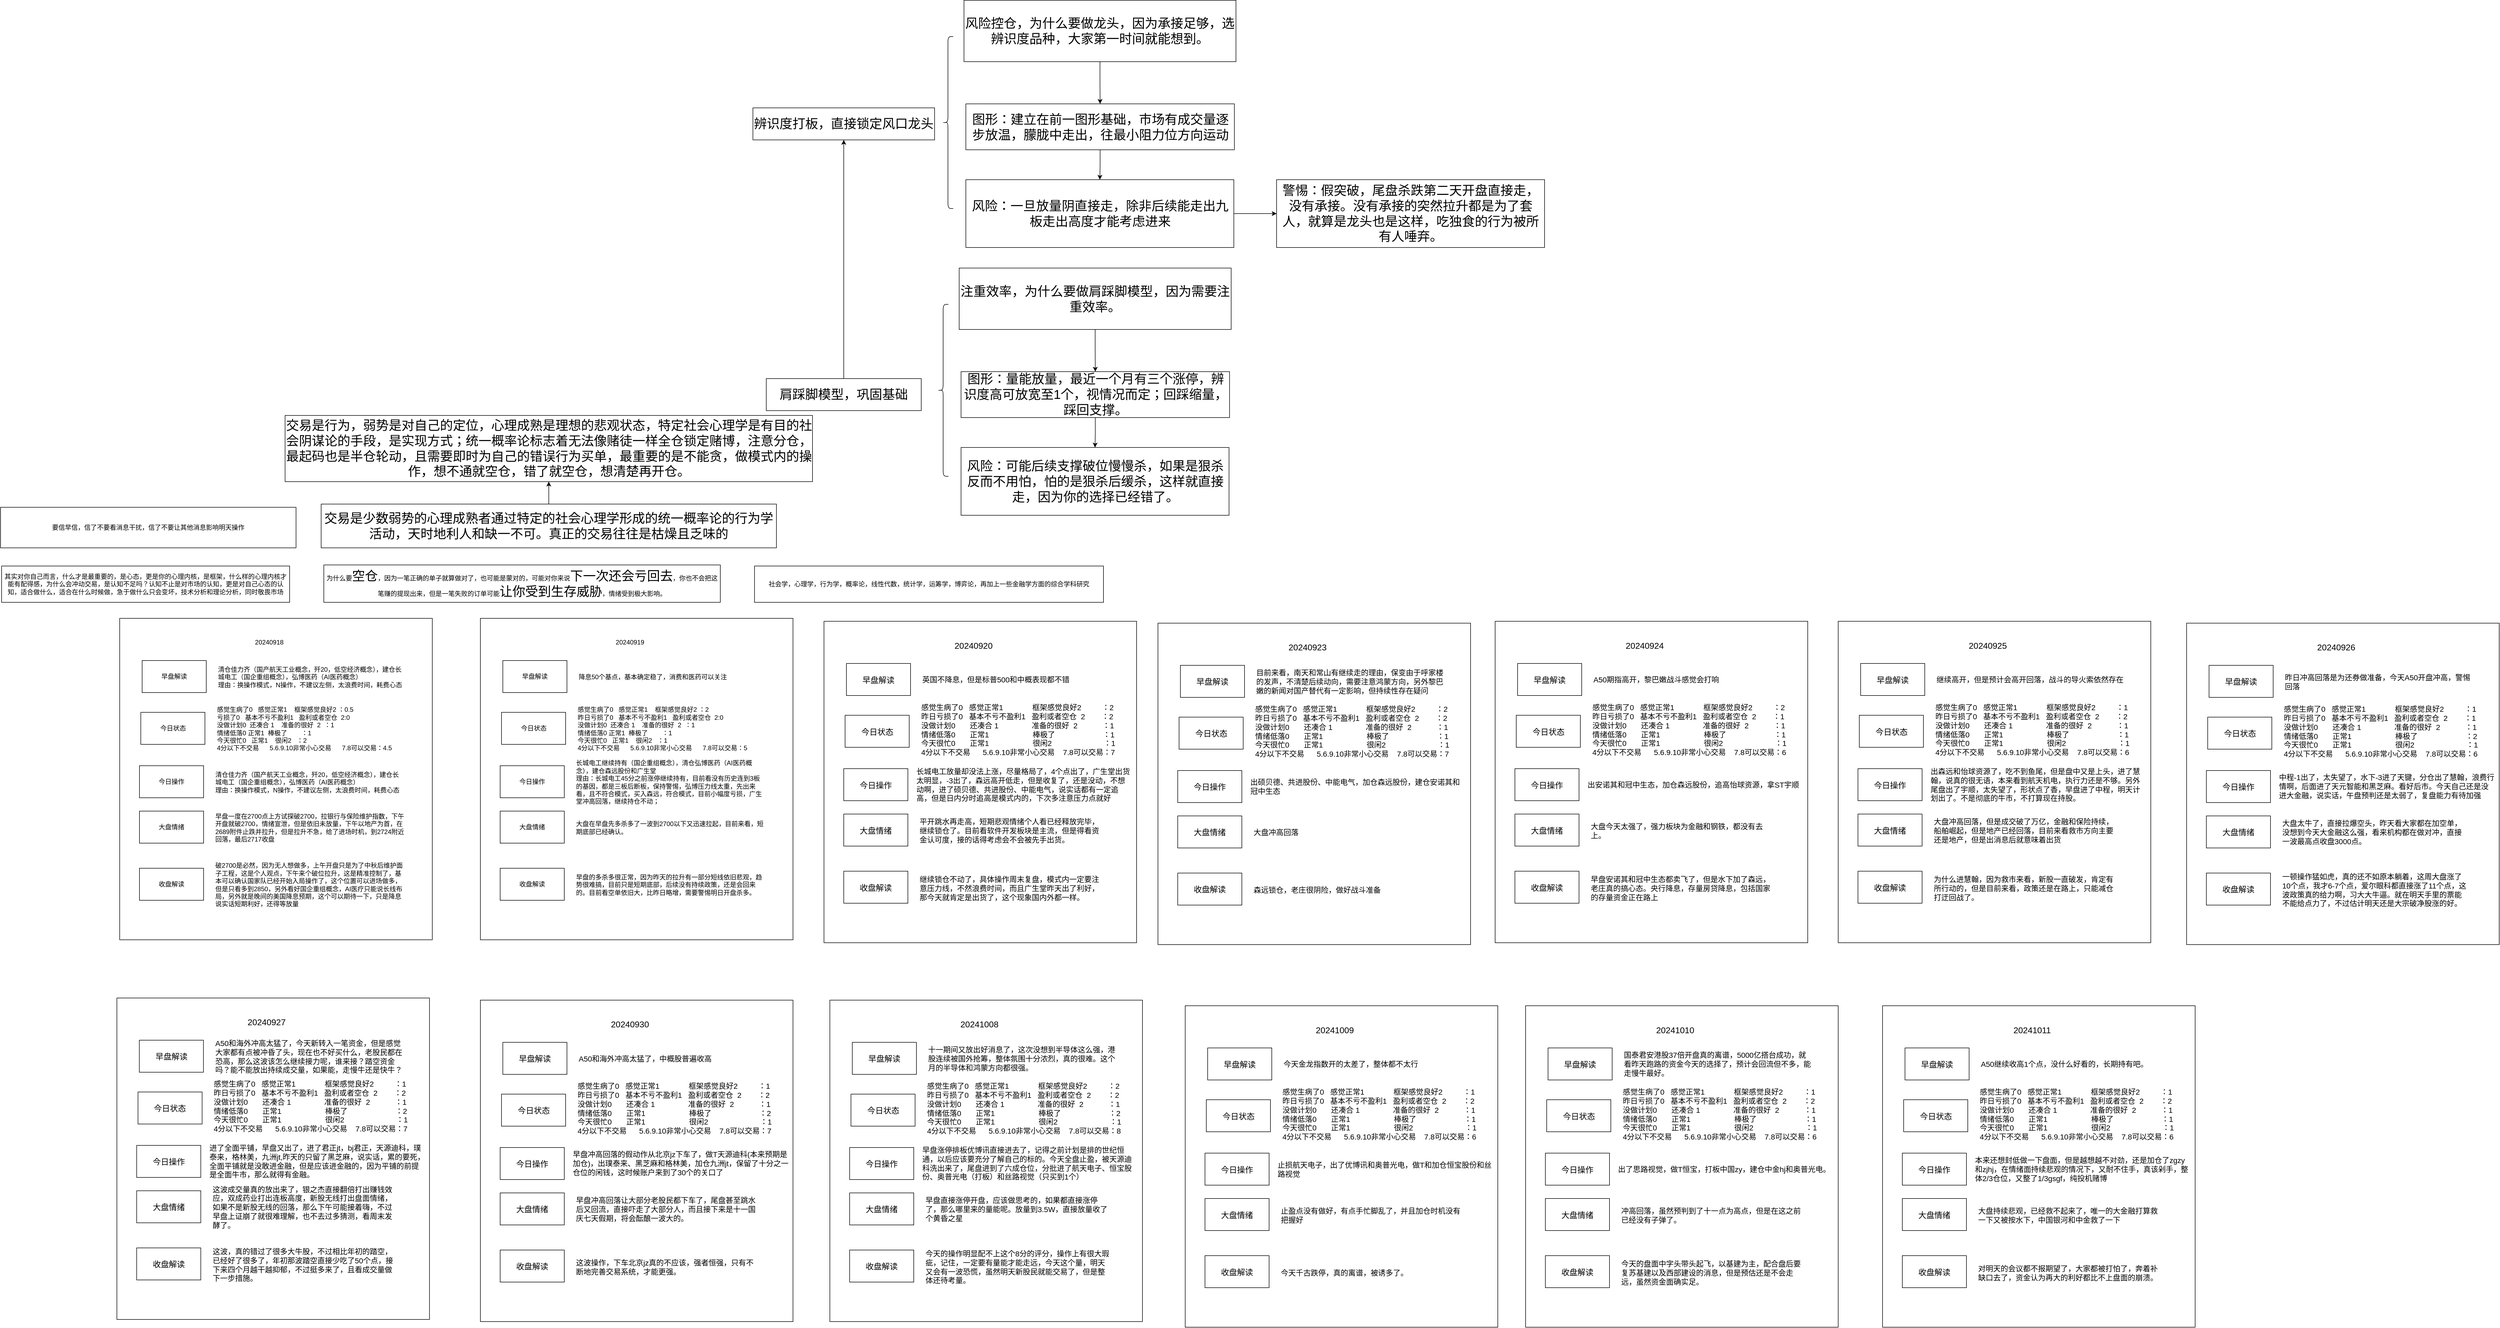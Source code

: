 <mxfile version="24.7.17">
  <diagram name="第 1 页" id="n0Eh1bdH7xCjfE-SlWxd">
    <mxGraphModel dx="1595" dy="1876" grid="0" gridSize="10" guides="1" tooltips="1" connect="1" arrows="1" fold="1" page="0" pageScale="1" pageWidth="827" pageHeight="1169" math="0" shadow="0">
      <root>
        <mxCell id="0" />
        <mxCell id="1" parent="0" />
        <mxCell id="ki8aC08DYE5dmjoq6XBP-1" value="" style="rounded=0;whiteSpace=wrap;html=1;" parent="1" vertex="1">
          <mxGeometry x="-59" y="60" width="585" height="602" as="geometry" />
        </mxCell>
        <mxCell id="ki8aC08DYE5dmjoq6XBP-2" value="20240918" style="text;html=1;align=center;verticalAlign=middle;whiteSpace=wrap;rounded=0;" parent="1" vertex="1">
          <mxGeometry x="-34" y="79" width="510" height="52" as="geometry" />
        </mxCell>
        <mxCell id="ki8aC08DYE5dmjoq6XBP-5" value="" style="group" parent="1" vertex="1" connectable="0">
          <mxGeometry x="-22" y="336" width="495.5" height="61" as="geometry" />
        </mxCell>
        <mxCell id="ki8aC08DYE5dmjoq6XBP-3" value="清仓佳力齐（国产航天工业概念，歼20，低空经济概念），建仓长城电工（国企重组概念），弘博医药（AI医药概念）&lt;div&gt;理由：换操作模式，N操作，不建议左侧，太浪费时间，耗费心态&lt;/div&gt;" style="text;html=1;align=left;verticalAlign=middle;whiteSpace=wrap;rounded=0;" parent="ki8aC08DYE5dmjoq6XBP-5" vertex="1">
          <mxGeometry x="140" width="355.5" height="61" as="geometry" />
        </mxCell>
        <mxCell id="ki8aC08DYE5dmjoq6XBP-4" value="今日操作" style="rounded=0;whiteSpace=wrap;html=1;" parent="ki8aC08DYE5dmjoq6XBP-5" vertex="1">
          <mxGeometry width="120" height="60" as="geometry" />
        </mxCell>
        <mxCell id="ki8aC08DYE5dmjoq6XBP-6" value="" style="group" parent="1" vertex="1" connectable="0">
          <mxGeometry x="-22" y="421" width="495.5" height="61" as="geometry" />
        </mxCell>
        <mxCell id="ki8aC08DYE5dmjoq6XBP-7" value="早盘一度在2700点上方试探破2700，拉银行与保险维护指数，下午开盘就破2700，情绪宣泄，但是依旧未放量，下午以地产为首，在2689附件止跌并拉升，但是拉升不急，给了进场时机，到2724附近回落，最后2717收盘" style="text;html=1;align=left;verticalAlign=middle;whiteSpace=wrap;rounded=0;" parent="ki8aC08DYE5dmjoq6XBP-6" vertex="1">
          <mxGeometry x="140" width="355.5" height="61" as="geometry" />
        </mxCell>
        <mxCell id="ki8aC08DYE5dmjoq6XBP-8" value="大盘情绪" style="rounded=0;whiteSpace=wrap;html=1;" parent="ki8aC08DYE5dmjoq6XBP-6" vertex="1">
          <mxGeometry width="120" height="60" as="geometry" />
        </mxCell>
        <mxCell id="ki8aC08DYE5dmjoq6XBP-9" value="" style="group" parent="1" vertex="1" connectable="0">
          <mxGeometry x="-17" y="139" width="495.5" height="61" as="geometry" />
        </mxCell>
        <mxCell id="ki8aC08DYE5dmjoq6XBP-10" value="清仓佳力齐（国产航天工业概念，歼20，低空经济概念），建仓长城电工（国企重组概念），弘博医药（AI医药概念）&lt;div&gt;理由：换操作模式，N操作，不建议左侧，太浪费时间，耗费心态&lt;/div&gt;" style="text;html=1;align=left;verticalAlign=middle;whiteSpace=wrap;rounded=0;" parent="ki8aC08DYE5dmjoq6XBP-9" vertex="1">
          <mxGeometry x="140" width="355.5" height="61" as="geometry" />
        </mxCell>
        <mxCell id="ki8aC08DYE5dmjoq6XBP-11" value="早盘解读" style="rounded=0;whiteSpace=wrap;html=1;" parent="ki8aC08DYE5dmjoq6XBP-9" vertex="1">
          <mxGeometry width="120" height="60" as="geometry" />
        </mxCell>
        <mxCell id="ki8aC08DYE5dmjoq6XBP-20" value="" style="group" parent="1" vertex="1" connectable="0">
          <mxGeometry x="-22" y="528" width="495.5" height="61" as="geometry" />
        </mxCell>
        <mxCell id="ki8aC08DYE5dmjoq6XBP-21" value="破2700是必然，因为无人想做多，上午开盘只是为了中秋后维护面子工程，这是个人观点，下午来个破位拉升，这是精准控制了，基本可以确认国家队已经开始入局操作了，这个位置可以进场做多，但是只看多到2850，另外看好国企重组概念，AI医疗只能说长线布局，另外就是晚间的美国降息预期，这个可以期待一下，只是降息说实话短期利好，还得等放量" style="text;html=1;align=left;verticalAlign=middle;whiteSpace=wrap;rounded=0;" parent="ki8aC08DYE5dmjoq6XBP-20" vertex="1">
          <mxGeometry x="140" width="355.5" height="61" as="geometry" />
        </mxCell>
        <mxCell id="ki8aC08DYE5dmjoq6XBP-22" value="收盘解读" style="rounded=0;whiteSpace=wrap;html=1;" parent="ki8aC08DYE5dmjoq6XBP-20" vertex="1">
          <mxGeometry width="120" height="60" as="geometry" />
        </mxCell>
        <mxCell id="ki8aC08DYE5dmjoq6XBP-27" value="" style="group" parent="1" vertex="1" connectable="0">
          <mxGeometry x="-19.5" y="236" width="495.5" height="61" as="geometry" />
        </mxCell>
        <mxCell id="ki8aC08DYE5dmjoq6XBP-28" value="感觉生病了0&amp;nbsp; &amp;nbsp;感觉正常1&amp;nbsp; &amp;nbsp; 框架感觉良好2 ：0.5&lt;br&gt;亏损了0&amp;nbsp; &amp;nbsp;基本不亏不盈利1&amp;nbsp; &amp;nbsp;盈利或者空仓&amp;nbsp; 2:0&lt;br&gt;没做计划0&amp;nbsp; 还凑合 1&amp;nbsp; &amp;nbsp; 准备的很好&amp;nbsp; 2&amp;nbsp; ：1&lt;br&gt;情绪低落0 正常1&amp;nbsp; 棒极了&amp;nbsp; &amp;nbsp; &amp;nbsp; &amp;nbsp; ：1&lt;br&gt;今天很忙0&amp;nbsp; &amp;nbsp;正常1&amp;nbsp; &amp;nbsp; 很闲2&amp;nbsp; &amp;nbsp;：2&lt;br&gt;4分以下不交易&amp;nbsp; &amp;nbsp; &amp;nbsp; 5.6.9.10非常小心交易&amp;nbsp; &amp;nbsp; &amp;nbsp; 7.8可以交易：4.5" style="text;html=1;align=left;verticalAlign=middle;whiteSpace=wrap;rounded=0;" parent="ki8aC08DYE5dmjoq6XBP-27" vertex="1">
          <mxGeometry x="140" width="355.5" height="61" as="geometry" />
        </mxCell>
        <mxCell id="ki8aC08DYE5dmjoq6XBP-29" value="今日状态" style="rounded=0;whiteSpace=wrap;html=1;" parent="ki8aC08DYE5dmjoq6XBP-27" vertex="1">
          <mxGeometry width="120" height="60" as="geometry" />
        </mxCell>
        <mxCell id="G4wzmdHP9MwDh-6Ic8Ol-21" value="" style="edgeStyle=orthogonalEdgeStyle;rounded=0;orthogonalLoop=1;jettySize=auto;html=1;" edge="1" parent="1" source="ki8aC08DYE5dmjoq6XBP-30" target="G4wzmdHP9MwDh-6Ic8Ol-20">
          <mxGeometry relative="1" as="geometry" />
        </mxCell>
        <mxCell id="ki8aC08DYE5dmjoq6XBP-30" value="&lt;font style=&quot;font-size: 24px;&quot;&gt;交易是少数弱势的心理成熟者通过特定的社会心理学形成的统一概率论的行为学活动，天时地利人和缺一不可。真正的交易往往是枯燥且乏味的&lt;/font&gt;" style="rounded=0;whiteSpace=wrap;html=1;" parent="1" vertex="1">
          <mxGeometry x="318" y="-154" width="852" height="82" as="geometry" />
        </mxCell>
        <mxCell id="ki8aC08DYE5dmjoq6XBP-31" value="为什么要&lt;font style=&quot;font-size: 24px;&quot;&gt;空仓&lt;/font&gt;，因为一笔正确的单子就算做对了，也可能是蒙对的，可能对你来说&lt;font style=&quot;font-size: 24px;&quot;&gt;下一次还会亏回去&lt;/font&gt;，你也不会把这笔赚的提现出来，但是一笔失败的订单可能&lt;font style=&quot;font-size: 24px;&quot;&gt;让你受到生存威胁&lt;/font&gt;，情绪受到极大影响。" style="rounded=0;whiteSpace=wrap;html=1;" parent="1" vertex="1">
          <mxGeometry x="323" y="-40" width="742" height="70" as="geometry" />
        </mxCell>
        <mxCell id="ki8aC08DYE5dmjoq6XBP-32" value="其实对你自己而言，什么才是最重要的，是心态，更是你的心理内核，是框架，什么样的心理内核才能有配得感，为什么会冲动交易，是认知不足吗？认知不止是对市场的认知，更是对自己心态的认知，适合做什么，适合在什么时候做，急于做什么只会变坏，技术分析和理论分析，同时敬畏市场" style="rounded=0;whiteSpace=wrap;html=1;" parent="1" vertex="1">
          <mxGeometry x="-280" y="-38" width="539" height="68" as="geometry" />
        </mxCell>
        <mxCell id="ki8aC08DYE5dmjoq6XBP-33" value="社会学，心理学，行为学，概率论，线性代数，统计学，运筹学，博弈论，再加上一些金融学方面的综合学科研究" style="rounded=0;whiteSpace=wrap;html=1;" parent="1" vertex="1">
          <mxGeometry x="1129" y="-38" width="653" height="68" as="geometry" />
        </mxCell>
        <mxCell id="ki8aC08DYE5dmjoq6XBP-34" value="" style="rounded=0;whiteSpace=wrap;html=1;" parent="1" vertex="1">
          <mxGeometry x="616" y="60" width="585" height="602" as="geometry" />
        </mxCell>
        <mxCell id="ki8aC08DYE5dmjoq6XBP-35" value="20240919" style="text;html=1;align=center;verticalAlign=middle;whiteSpace=wrap;rounded=0;" parent="1" vertex="1">
          <mxGeometry x="641" y="79" width="510" height="52" as="geometry" />
        </mxCell>
        <mxCell id="ki8aC08DYE5dmjoq6XBP-36" value="" style="group" parent="1" vertex="1" connectable="0">
          <mxGeometry x="653" y="336" width="495.5" height="61" as="geometry" />
        </mxCell>
        <mxCell id="ki8aC08DYE5dmjoq6XBP-37" value="长城电工继续持有（国企重组概念），清仓弘博医药（AI医药概念），建仓森远股份和广生堂&lt;div&gt;理由：长城电工45分之前涨停继续持有，目前看没有历史连到3板的基因，都是三板后断板，保持警惕，弘博压力线太重，先出来看，且不符合模式，买入森远，符合模式，目前小幅度亏损，广生堂冲高回落，继续持仓不动；&lt;/div&gt;" style="text;html=1;align=left;verticalAlign=middle;whiteSpace=wrap;rounded=0;" parent="ki8aC08DYE5dmjoq6XBP-36" vertex="1">
          <mxGeometry x="140" width="355.5" height="61" as="geometry" />
        </mxCell>
        <mxCell id="ki8aC08DYE5dmjoq6XBP-38" value="今日操作" style="rounded=0;whiteSpace=wrap;html=1;" parent="ki8aC08DYE5dmjoq6XBP-36" vertex="1">
          <mxGeometry width="120" height="60" as="geometry" />
        </mxCell>
        <mxCell id="ki8aC08DYE5dmjoq6XBP-39" value="" style="group" parent="1" vertex="1" connectable="0">
          <mxGeometry x="653" y="421" width="495.5" height="61" as="geometry" />
        </mxCell>
        <mxCell id="ki8aC08DYE5dmjoq6XBP-40" value="大盘在早盘先多杀多了一波到2700以下又迅速拉起，目前来看，短期底部已经确认。" style="text;html=1;align=left;verticalAlign=middle;whiteSpace=wrap;rounded=0;" parent="ki8aC08DYE5dmjoq6XBP-39" vertex="1">
          <mxGeometry x="140" width="355.5" height="61" as="geometry" />
        </mxCell>
        <mxCell id="ki8aC08DYE5dmjoq6XBP-41" value="大盘情绪" style="rounded=0;whiteSpace=wrap;html=1;" parent="ki8aC08DYE5dmjoq6XBP-39" vertex="1">
          <mxGeometry width="120" height="60" as="geometry" />
        </mxCell>
        <mxCell id="ki8aC08DYE5dmjoq6XBP-42" value="" style="group" parent="1" vertex="1" connectable="0">
          <mxGeometry x="658" y="139" width="495.5" height="61" as="geometry" />
        </mxCell>
        <mxCell id="ki8aC08DYE5dmjoq6XBP-43" value="降息50个基点，基本确定稳了，消费和医药可以关注" style="text;html=1;align=left;verticalAlign=middle;whiteSpace=wrap;rounded=0;" parent="ki8aC08DYE5dmjoq6XBP-42" vertex="1">
          <mxGeometry x="140" width="355.5" height="61" as="geometry" />
        </mxCell>
        <mxCell id="ki8aC08DYE5dmjoq6XBP-44" value="早盘解读" style="rounded=0;whiteSpace=wrap;html=1;" parent="ki8aC08DYE5dmjoq6XBP-42" vertex="1">
          <mxGeometry width="120" height="60" as="geometry" />
        </mxCell>
        <mxCell id="ki8aC08DYE5dmjoq6XBP-45" value="" style="group" parent="1" vertex="1" connectable="0">
          <mxGeometry x="653" y="528" width="495.5" height="61" as="geometry" />
        </mxCell>
        <mxCell id="ki8aC08DYE5dmjoq6XBP-46" value="早盘的多杀多很正常，因为昨天的拉升有一部分短线依旧悲观，趋势很难搞，目前只是短期底部，后续没有持续政策，还是会回来的。目前看空单依旧大，比昨日略增，需要警惕明日开盘杀多。" style="text;html=1;align=left;verticalAlign=middle;whiteSpace=wrap;rounded=0;" parent="ki8aC08DYE5dmjoq6XBP-45" vertex="1">
          <mxGeometry x="140" width="355.5" height="61" as="geometry" />
        </mxCell>
        <mxCell id="ki8aC08DYE5dmjoq6XBP-47" value="收盘解读" style="rounded=0;whiteSpace=wrap;html=1;" parent="ki8aC08DYE5dmjoq6XBP-45" vertex="1">
          <mxGeometry width="120" height="60" as="geometry" />
        </mxCell>
        <mxCell id="ki8aC08DYE5dmjoq6XBP-48" value="" style="group" parent="1" vertex="1" connectable="0">
          <mxGeometry x="655.5" y="236" width="495.5" height="61" as="geometry" />
        </mxCell>
        <mxCell id="ki8aC08DYE5dmjoq6XBP-49" value="感觉生病了0&amp;nbsp; &amp;nbsp;感觉正常1&amp;nbsp; &amp;nbsp; 框架感觉良好2 ：2&lt;br&gt;昨日亏损了0&amp;nbsp; &amp;nbsp;基本不亏不盈利1&amp;nbsp; &amp;nbsp;盈利或者空仓&amp;nbsp; 2:0&lt;br&gt;没做计划0&amp;nbsp; 还凑合 1&amp;nbsp; &amp;nbsp; 准备的很好&amp;nbsp; 2&amp;nbsp; ：1&lt;br&gt;情绪低落0 正常1&amp;nbsp; 棒极了&amp;nbsp; &amp;nbsp; &amp;nbsp; &amp;nbsp; ：1&lt;br&gt;今天很忙0&amp;nbsp; &amp;nbsp;正常1&amp;nbsp; &amp;nbsp; 很闲2&amp;nbsp; &amp;nbsp;：1&lt;br&gt;4分以下不交易&amp;nbsp; &amp;nbsp; &amp;nbsp; 5.6.9.10非常小心交易&amp;nbsp; &amp;nbsp; &amp;nbsp; 7.8可以交易：5" style="text;html=1;align=left;verticalAlign=middle;whiteSpace=wrap;rounded=0;" parent="ki8aC08DYE5dmjoq6XBP-48" vertex="1">
          <mxGeometry x="140" width="355.5" height="61" as="geometry" />
        </mxCell>
        <mxCell id="ki8aC08DYE5dmjoq6XBP-50" value="今日状态" style="rounded=0;whiteSpace=wrap;html=1;" parent="ki8aC08DYE5dmjoq6XBP-48" vertex="1">
          <mxGeometry width="120" height="60" as="geometry" />
        </mxCell>
        <mxCell id="G4wzmdHP9MwDh-6Ic8Ol-7" value="" style="edgeStyle=orthogonalEdgeStyle;rounded=0;orthogonalLoop=1;jettySize=auto;html=1;" edge="1" parent="1" source="ki8aC08DYE5dmjoq6XBP-51" target="G4wzmdHP9MwDh-6Ic8Ol-6">
          <mxGeometry relative="1" as="geometry" />
        </mxCell>
        <mxCell id="ki8aC08DYE5dmjoq6XBP-51" value="&lt;font style=&quot;font-size: 24px;&quot;&gt;肩踩脚模型，巩固基础&lt;/font&gt;" style="rounded=0;whiteSpace=wrap;html=1;" parent="1" vertex="1">
          <mxGeometry x="1151" y="-389" width="290" height="60" as="geometry" />
        </mxCell>
        <mxCell id="ki8aC08DYE5dmjoq6XBP-52" value="" style="rounded=0;whiteSpace=wrap;html=1;" parent="1" vertex="1">
          <mxGeometry x="1259" y="65.5" width="585" height="602" as="geometry" />
        </mxCell>
        <mxCell id="ki8aC08DYE5dmjoq6XBP-53" value="&lt;font style=&quot;font-size: 16px;&quot;&gt;20240920&lt;/font&gt;" style="text;html=1;align=center;verticalAlign=middle;whiteSpace=wrap;rounded=0;" parent="1" vertex="1">
          <mxGeometry x="1284" y="84.5" width="510" height="52" as="geometry" />
        </mxCell>
        <mxCell id="ki8aC08DYE5dmjoq6XBP-54" value="" style="group" parent="1" vertex="1" connectable="0">
          <mxGeometry x="1296" y="341.5" width="542" height="71" as="geometry" />
        </mxCell>
        <mxCell id="ki8aC08DYE5dmjoq6XBP-56" value="&lt;font style=&quot;font-size: 15px;&quot;&gt;今日操作&lt;/font&gt;" style="rounded=0;whiteSpace=wrap;html=1;" parent="ki8aC08DYE5dmjoq6XBP-54" vertex="1">
          <mxGeometry width="120" height="60" as="geometry" />
        </mxCell>
        <mxCell id="ki8aC08DYE5dmjoq6XBP-69" value="&lt;font style=&quot;font-size: 14px;&quot;&gt;长城电工放量却没法上涨，尽量格局了，4个点出了，广生堂出货太明显，-3出了，森远高开低走，但是收复了，还是没动，不想动啊，进了硕贝德、共进股份、中能电气，说实话都有一定追高，但是日内分时追高是模式内的，下次多注意压力点就好&lt;/font&gt;" style="text;html=1;align=left;verticalAlign=middle;whiteSpace=wrap;rounded=0;" parent="ki8aC08DYE5dmjoq6XBP-54" vertex="1">
          <mxGeometry x="134" y="-3.62" width="406" height="67.25" as="geometry" />
        </mxCell>
        <mxCell id="ki8aC08DYE5dmjoq6XBP-57" value="" style="group" parent="1" vertex="1" connectable="0">
          <mxGeometry x="1296" y="426.5" width="495.5" height="61" as="geometry" />
        </mxCell>
        <mxCell id="ki8aC08DYE5dmjoq6XBP-59" value="&lt;font style=&quot;font-size: 15px;&quot;&gt;大盘情绪&lt;/font&gt;" style="rounded=0;whiteSpace=wrap;html=1;" parent="ki8aC08DYE5dmjoq6XBP-57" vertex="1">
          <mxGeometry width="120" height="60" as="geometry" />
        </mxCell>
        <mxCell id="ki8aC08DYE5dmjoq6XBP-70" value="&lt;font style=&quot;font-size: 14px;&quot;&gt;平开跳水再走高，短期悲观情绪个人看已经释放完毕，继续锁仓了。目前看软件开发板块是主流，但是得看资金认可度，接的话得考虑会不会被先手出货。&lt;/font&gt;" style="text;html=1;align=left;verticalAlign=middle;whiteSpace=wrap;rounded=0;" parent="ki8aC08DYE5dmjoq6XBP-57" vertex="1">
          <mxGeometry x="140" y="6.5" width="349" height="49.5" as="geometry" />
        </mxCell>
        <mxCell id="ki8aC08DYE5dmjoq6XBP-60" value="" style="group" parent="1" vertex="1" connectable="0">
          <mxGeometry x="1301" y="144.5" width="495.5" height="61" as="geometry" />
        </mxCell>
        <mxCell id="ki8aC08DYE5dmjoq6XBP-61" value="&lt;font style=&quot;font-size: 14px;&quot;&gt;英国不降息，但是标普500和中概表现都不错&lt;/font&gt;" style="text;html=1;align=left;verticalAlign=middle;whiteSpace=wrap;rounded=0;" parent="ki8aC08DYE5dmjoq6XBP-60" vertex="1">
          <mxGeometry x="140" width="355.5" height="61" as="geometry" />
        </mxCell>
        <mxCell id="ki8aC08DYE5dmjoq6XBP-62" value="&lt;font style=&quot;font-size: 15px;&quot;&gt;早盘解读&lt;/font&gt;" style="rounded=0;whiteSpace=wrap;html=1;" parent="ki8aC08DYE5dmjoq6XBP-60" vertex="1">
          <mxGeometry width="120" height="60" as="geometry" />
        </mxCell>
        <mxCell id="ki8aC08DYE5dmjoq6XBP-63" value="" style="group;align=left;" parent="1" vertex="1" connectable="0">
          <mxGeometry x="1296" y="533.5" width="495.5" height="61" as="geometry" />
        </mxCell>
        <mxCell id="ki8aC08DYE5dmjoq6XBP-65" value="&lt;font style=&quot;font-size: 15px;&quot;&gt;收盘解读&lt;/font&gt;" style="rounded=0;whiteSpace=wrap;html=1;" parent="ki8aC08DYE5dmjoq6XBP-63" vertex="1">
          <mxGeometry width="120" height="60" as="geometry" />
        </mxCell>
        <mxCell id="ki8aC08DYE5dmjoq6XBP-71" value="&lt;font style=&quot;font-size: 14px;&quot;&gt;继续锁仓不动了，具体操作周末复盘，模式内一定要注意压力线，不然浪费时间，而且广生堂昨天出了利好，那今天就肯定是出货了，这个现象国内外都一样。&lt;/font&gt;" style="text;html=1;align=left;verticalAlign=middle;whiteSpace=wrap;rounded=0;" parent="ki8aC08DYE5dmjoq6XBP-63" vertex="1">
          <mxGeometry x="140" y="7.5" width="347" height="49.5" as="geometry" />
        </mxCell>
        <mxCell id="ki8aC08DYE5dmjoq6XBP-66" value="" style="group" parent="1" vertex="1" connectable="0">
          <mxGeometry x="1298.5" y="241.5" width="528" height="61" as="geometry" />
        </mxCell>
        <mxCell id="ki8aC08DYE5dmjoq6XBP-67" value="&lt;font style=&quot;font-size: 14px;&quot;&gt;感觉生病了0&amp;nbsp; &amp;nbsp;感觉正常1&amp;nbsp; &amp;nbsp; &amp;nbsp; &amp;nbsp; &amp;nbsp; &amp;nbsp; &amp;nbsp; 框架感觉良好2&amp;nbsp; &amp;nbsp; &amp;nbsp; &amp;nbsp; &amp;nbsp; ：2&lt;br&gt;昨日亏损了0&amp;nbsp; &amp;nbsp;基本不亏不盈利1&amp;nbsp; &amp;nbsp;盈利或者空仓&amp;nbsp; 2&amp;nbsp; &amp;nbsp; &amp;nbsp; &amp;nbsp; ：2&lt;br&gt;没做计划0&amp;nbsp; &amp;nbsp; &amp;nbsp; &amp;nbsp;还凑合 1&amp;nbsp; &amp;nbsp; &amp;nbsp; &amp;nbsp; &amp;nbsp; &amp;nbsp; &amp;nbsp; &amp;nbsp; 准备的很好&amp;nbsp; 2&amp;nbsp; &amp;nbsp; &amp;nbsp; &amp;nbsp; &amp;nbsp; &amp;nbsp; ：1&lt;br&gt;情绪低落0&amp;nbsp; &amp;nbsp; &amp;nbsp; &amp;nbsp;正常1&amp;nbsp; &amp;nbsp; &amp;nbsp; &amp;nbsp; &amp;nbsp; &amp;nbsp; &amp;nbsp; &amp;nbsp; &amp;nbsp; &amp;nbsp; &amp;nbsp;棒极了&amp;nbsp; &amp;nbsp; &amp;nbsp; &amp;nbsp; &amp;nbsp; &amp;nbsp; &amp;nbsp; &amp;nbsp; &amp;nbsp; &amp;nbsp; &amp;nbsp; &amp;nbsp;：1&lt;br&gt;今天很忙0&amp;nbsp; &amp;nbsp; &amp;nbsp; &amp;nbsp;正常1&amp;nbsp; &amp;nbsp; &amp;nbsp; &amp;nbsp; &amp;nbsp; &amp;nbsp; &amp;nbsp; &amp;nbsp; &amp;nbsp; &amp;nbsp; &amp;nbsp;很闲2&amp;nbsp; &amp;nbsp; &amp;nbsp; &amp;nbsp; &amp;nbsp; &amp;nbsp; &amp;nbsp; &amp;nbsp; &amp;nbsp; &amp;nbsp; &amp;nbsp; &amp;nbsp; &amp;nbsp;：1&lt;br&gt;4分以下不交易&amp;nbsp; &amp;nbsp; &amp;nbsp; 5.6.9.10非常小心交易&amp;nbsp; &amp;nbsp; 7.8可以交易：7&lt;/font&gt;" style="text;html=1;align=left;verticalAlign=middle;whiteSpace=wrap;rounded=0;" parent="ki8aC08DYE5dmjoq6XBP-66" vertex="1">
          <mxGeometry x="140" y="-7" width="388" height="68" as="geometry" />
        </mxCell>
        <mxCell id="ki8aC08DYE5dmjoq6XBP-68" value="&lt;font style=&quot;font-size: 15px;&quot;&gt;今日状态&lt;/font&gt;" style="rounded=0;whiteSpace=wrap;html=1;" parent="ki8aC08DYE5dmjoq6XBP-66" vertex="1">
          <mxGeometry width="120" height="60" as="geometry" />
        </mxCell>
        <mxCell id="ki8aC08DYE5dmjoq6XBP-72" value="" style="rounded=0;whiteSpace=wrap;html=1;" parent="1" vertex="1">
          <mxGeometry x="1884" y="69" width="585" height="602" as="geometry" />
        </mxCell>
        <mxCell id="ki8aC08DYE5dmjoq6XBP-73" value="&lt;font style=&quot;font-size: 16px;&quot;&gt;20240923&lt;/font&gt;" style="text;html=1;align=center;verticalAlign=middle;whiteSpace=wrap;rounded=0;" parent="1" vertex="1">
          <mxGeometry x="1909" y="88" width="510" height="52" as="geometry" />
        </mxCell>
        <mxCell id="ki8aC08DYE5dmjoq6XBP-74" value="" style="group" parent="1" vertex="1" connectable="0">
          <mxGeometry x="1921" y="345" width="542" height="71" as="geometry" />
        </mxCell>
        <mxCell id="ki8aC08DYE5dmjoq6XBP-75" value="&lt;font style=&quot;font-size: 15px;&quot;&gt;今日操作&lt;/font&gt;" style="rounded=0;whiteSpace=wrap;html=1;" parent="ki8aC08DYE5dmjoq6XBP-74" vertex="1">
          <mxGeometry width="120" height="60" as="geometry" />
        </mxCell>
        <mxCell id="ki8aC08DYE5dmjoq6XBP-76" value="&lt;font style=&quot;font-size: 14px;&quot;&gt;出硕贝德、共进股份、中能电气，加仓森远股份，建仓安诺其和冠中生态&lt;/font&gt;" style="text;html=1;align=left;verticalAlign=middle;whiteSpace=wrap;rounded=0;" parent="ki8aC08DYE5dmjoq6XBP-74" vertex="1">
          <mxGeometry x="134" y="-3.62" width="406" height="67.25" as="geometry" />
        </mxCell>
        <mxCell id="ki8aC08DYE5dmjoq6XBP-77" value="" style="group" parent="1" vertex="1" connectable="0">
          <mxGeometry x="1921" y="430" width="495.5" height="61" as="geometry" />
        </mxCell>
        <mxCell id="ki8aC08DYE5dmjoq6XBP-78" value="&lt;font style=&quot;font-size: 15px;&quot;&gt;大盘情绪&lt;/font&gt;" style="rounded=0;whiteSpace=wrap;html=1;" parent="ki8aC08DYE5dmjoq6XBP-77" vertex="1">
          <mxGeometry width="120" height="60" as="geometry" />
        </mxCell>
        <mxCell id="ki8aC08DYE5dmjoq6XBP-79" value="&lt;font style=&quot;font-size: 14px;&quot;&gt;大盘冲高回落&lt;/font&gt;" style="text;html=1;align=left;verticalAlign=middle;whiteSpace=wrap;rounded=0;" parent="ki8aC08DYE5dmjoq6XBP-77" vertex="1">
          <mxGeometry x="140" y="6.5" width="349" height="49.5" as="geometry" />
        </mxCell>
        <mxCell id="ki8aC08DYE5dmjoq6XBP-80" value="" style="group" parent="1" vertex="1" connectable="0">
          <mxGeometry x="1926" y="148" width="495.5" height="61" as="geometry" />
        </mxCell>
        <mxCell id="ki8aC08DYE5dmjoq6XBP-81" value="&lt;font style=&quot;font-size: 14px;&quot;&gt;目前来看，南天和常山有继续走的理由，保变由于呼家楼的发声，不清楚后续动向，需要注意鸿蒙方向，另外黎巴嫩的新闻对国产替代有一定影响，但持续性存在疑问&lt;/font&gt;" style="text;html=1;align=left;verticalAlign=middle;whiteSpace=wrap;rounded=0;" parent="ki8aC08DYE5dmjoq6XBP-80" vertex="1">
          <mxGeometry x="140" width="355.5" height="61" as="geometry" />
        </mxCell>
        <mxCell id="ki8aC08DYE5dmjoq6XBP-82" value="&lt;font style=&quot;font-size: 15px;&quot;&gt;早盘解读&lt;/font&gt;" style="rounded=0;whiteSpace=wrap;html=1;" parent="ki8aC08DYE5dmjoq6XBP-80" vertex="1">
          <mxGeometry width="120" height="60" as="geometry" />
        </mxCell>
        <mxCell id="ki8aC08DYE5dmjoq6XBP-83" value="" style="group;align=left;" parent="1" vertex="1" connectable="0">
          <mxGeometry x="1921" y="537" width="495.5" height="61" as="geometry" />
        </mxCell>
        <mxCell id="ki8aC08DYE5dmjoq6XBP-84" value="&lt;font style=&quot;font-size: 15px;&quot;&gt;收盘解读&lt;/font&gt;" style="rounded=0;whiteSpace=wrap;html=1;" parent="ki8aC08DYE5dmjoq6XBP-83" vertex="1">
          <mxGeometry width="120" height="60" as="geometry" />
        </mxCell>
        <mxCell id="ki8aC08DYE5dmjoq6XBP-85" value="&lt;font style=&quot;font-size: 14px;&quot;&gt;森远锁仓，老庄很阴险，做好战斗准备&lt;/font&gt;" style="text;html=1;align=left;verticalAlign=middle;whiteSpace=wrap;rounded=0;" parent="ki8aC08DYE5dmjoq6XBP-83" vertex="1">
          <mxGeometry x="140" y="7.5" width="347" height="49.5" as="geometry" />
        </mxCell>
        <mxCell id="ki8aC08DYE5dmjoq6XBP-86" value="" style="group" parent="1" vertex="1" connectable="0">
          <mxGeometry x="1923.5" y="245" width="528" height="61" as="geometry" />
        </mxCell>
        <mxCell id="ki8aC08DYE5dmjoq6XBP-87" value="&lt;font style=&quot;font-size: 14px;&quot;&gt;感觉生病了0&amp;nbsp; &amp;nbsp;感觉正常1&amp;nbsp; &amp;nbsp; &amp;nbsp; &amp;nbsp; &amp;nbsp; &amp;nbsp; &amp;nbsp; 框架感觉良好2&amp;nbsp; &amp;nbsp; &amp;nbsp; &amp;nbsp; &amp;nbsp; ：2&lt;br&gt;昨日亏损了0&amp;nbsp; &amp;nbsp;基本不亏不盈利1&amp;nbsp; &amp;nbsp;盈利或者空仓&amp;nbsp; 2&amp;nbsp; &amp;nbsp; &amp;nbsp; &amp;nbsp; ：2&lt;br&gt;没做计划0&amp;nbsp; &amp;nbsp; &amp;nbsp; &amp;nbsp;还凑合 1&amp;nbsp; &amp;nbsp; &amp;nbsp; &amp;nbsp; &amp;nbsp; &amp;nbsp; &amp;nbsp; &amp;nbsp; 准备的很好&amp;nbsp; 2&amp;nbsp; &amp;nbsp; &amp;nbsp; &amp;nbsp; &amp;nbsp; &amp;nbsp; ：1&lt;br&gt;情绪低落0&amp;nbsp; &amp;nbsp; &amp;nbsp; &amp;nbsp;正常1&amp;nbsp; &amp;nbsp; &amp;nbsp; &amp;nbsp; &amp;nbsp; &amp;nbsp; &amp;nbsp; &amp;nbsp; &amp;nbsp; &amp;nbsp; &amp;nbsp;棒极了&amp;nbsp; &amp;nbsp; &amp;nbsp; &amp;nbsp; &amp;nbsp; &amp;nbsp; &amp;nbsp; &amp;nbsp; &amp;nbsp; &amp;nbsp; &amp;nbsp; &amp;nbsp;：1&lt;br&gt;今天很忙0&amp;nbsp; &amp;nbsp; &amp;nbsp; &amp;nbsp;正常1&amp;nbsp; &amp;nbsp; &amp;nbsp; &amp;nbsp; &amp;nbsp; &amp;nbsp; &amp;nbsp; &amp;nbsp; &amp;nbsp; &amp;nbsp; &amp;nbsp;很闲2&amp;nbsp; &amp;nbsp; &amp;nbsp; &amp;nbsp; &amp;nbsp; &amp;nbsp; &amp;nbsp; &amp;nbsp; &amp;nbsp; &amp;nbsp; &amp;nbsp; &amp;nbsp; &amp;nbsp;：1&lt;br&gt;4分以下不交易&amp;nbsp; &amp;nbsp; &amp;nbsp; 5.6.9.10非常小心交易&amp;nbsp; &amp;nbsp; 7.8可以交易：7&lt;/font&gt;" style="text;html=1;align=left;verticalAlign=middle;whiteSpace=wrap;rounded=0;" parent="ki8aC08DYE5dmjoq6XBP-86" vertex="1">
          <mxGeometry x="140" y="-7" width="388" height="68" as="geometry" />
        </mxCell>
        <mxCell id="ki8aC08DYE5dmjoq6XBP-88" value="&lt;font style=&quot;font-size: 15px;&quot;&gt;今日状态&lt;/font&gt;" style="rounded=0;whiteSpace=wrap;html=1;" parent="ki8aC08DYE5dmjoq6XBP-86" vertex="1">
          <mxGeometry width="120" height="60" as="geometry" />
        </mxCell>
        <mxCell id="ki8aC08DYE5dmjoq6XBP-89" value="" style="rounded=0;whiteSpace=wrap;html=1;" parent="1" vertex="1">
          <mxGeometry x="2515" y="65.5" width="585" height="602" as="geometry" />
        </mxCell>
        <mxCell id="ki8aC08DYE5dmjoq6XBP-90" value="&lt;font style=&quot;font-size: 16px;&quot;&gt;20240924&lt;/font&gt;" style="text;html=1;align=center;verticalAlign=middle;whiteSpace=wrap;rounded=0;" parent="1" vertex="1">
          <mxGeometry x="2540" y="84.5" width="510" height="52" as="geometry" />
        </mxCell>
        <mxCell id="ki8aC08DYE5dmjoq6XBP-91" value="" style="group" parent="1" vertex="1" connectable="0">
          <mxGeometry x="2552" y="341.5" width="542" height="71" as="geometry" />
        </mxCell>
        <mxCell id="ki8aC08DYE5dmjoq6XBP-92" value="&lt;font style=&quot;font-size: 15px;&quot;&gt;今日操作&lt;/font&gt;" style="rounded=0;whiteSpace=wrap;html=1;" parent="ki8aC08DYE5dmjoq6XBP-91" vertex="1">
          <mxGeometry width="120" height="60" as="geometry" />
        </mxCell>
        <mxCell id="ki8aC08DYE5dmjoq6XBP-93" value="&lt;font style=&quot;font-size: 14px;&quot;&gt;出安诺其和冠中生态，加仓森远股份，追高怡球资源，拿ST宇顺&lt;/font&gt;" style="text;html=1;align=left;verticalAlign=middle;whiteSpace=wrap;rounded=0;" parent="ki8aC08DYE5dmjoq6XBP-91" vertex="1">
          <mxGeometry x="134" y="-3.62" width="406" height="67.25" as="geometry" />
        </mxCell>
        <mxCell id="ki8aC08DYE5dmjoq6XBP-94" value="" style="group" parent="1" vertex="1" connectable="0">
          <mxGeometry x="2552" y="426.5" width="495.5" height="61" as="geometry" />
        </mxCell>
        <mxCell id="ki8aC08DYE5dmjoq6XBP-95" value="&lt;font style=&quot;font-size: 15px;&quot;&gt;大盘情绪&lt;/font&gt;" style="rounded=0;whiteSpace=wrap;html=1;" parent="ki8aC08DYE5dmjoq6XBP-94" vertex="1">
          <mxGeometry width="120" height="60" as="geometry" />
        </mxCell>
        <mxCell id="ki8aC08DYE5dmjoq6XBP-96" value="&lt;span style=&quot;font-size: 14px;&quot;&gt;大盘今天太强了，强力板块为金融和钢铁，都没有去上。&lt;/span&gt;" style="text;html=1;align=left;verticalAlign=middle;whiteSpace=wrap;rounded=0;" parent="ki8aC08DYE5dmjoq6XBP-94" vertex="1">
          <mxGeometry x="140" y="6.5" width="349" height="49.5" as="geometry" />
        </mxCell>
        <mxCell id="ki8aC08DYE5dmjoq6XBP-97" value="" style="group" parent="1" vertex="1" connectable="0">
          <mxGeometry x="2557" y="144.5" width="495.5" height="61" as="geometry" />
        </mxCell>
        <mxCell id="ki8aC08DYE5dmjoq6XBP-98" value="&lt;span style=&quot;font-size: 14px;&quot;&gt;A50期指高开，黎巴嫩战斗感觉会打响&lt;/span&gt;" style="text;html=1;align=left;verticalAlign=middle;whiteSpace=wrap;rounded=0;" parent="ki8aC08DYE5dmjoq6XBP-97" vertex="1">
          <mxGeometry x="140" width="355.5" height="61" as="geometry" />
        </mxCell>
        <mxCell id="ki8aC08DYE5dmjoq6XBP-99" value="&lt;font style=&quot;font-size: 15px;&quot;&gt;早盘解读&lt;/font&gt;" style="rounded=0;whiteSpace=wrap;html=1;" parent="ki8aC08DYE5dmjoq6XBP-97" vertex="1">
          <mxGeometry width="120" height="60" as="geometry" />
        </mxCell>
        <mxCell id="ki8aC08DYE5dmjoq6XBP-100" value="" style="group;align=left;" parent="1" vertex="1" connectable="0">
          <mxGeometry x="2552" y="533.5" width="495.5" height="61" as="geometry" />
        </mxCell>
        <mxCell id="ki8aC08DYE5dmjoq6XBP-101" value="&lt;font style=&quot;font-size: 15px;&quot;&gt;收盘解读&lt;/font&gt;" style="rounded=0;whiteSpace=wrap;html=1;" parent="ki8aC08DYE5dmjoq6XBP-100" vertex="1">
          <mxGeometry width="120" height="60" as="geometry" />
        </mxCell>
        <mxCell id="ki8aC08DYE5dmjoq6XBP-102" value="&lt;font style=&quot;font-size: 14px;&quot;&gt;早盘安诺其和冠中生态都卖飞了，但是水下加了森远，老庄真的搞心态。央行降息，存量房贷降息，包括国家的存量资金正在路上&lt;/font&gt;" style="text;html=1;align=left;verticalAlign=middle;whiteSpace=wrap;rounded=0;" parent="ki8aC08DYE5dmjoq6XBP-100" vertex="1">
          <mxGeometry x="140" y="7.5" width="347" height="49.5" as="geometry" />
        </mxCell>
        <mxCell id="ki8aC08DYE5dmjoq6XBP-103" value="" style="group" parent="1" vertex="1" connectable="0">
          <mxGeometry x="2554.5" y="241.5" width="528" height="61" as="geometry" />
        </mxCell>
        <mxCell id="ki8aC08DYE5dmjoq6XBP-104" value="&lt;font style=&quot;font-size: 14px;&quot;&gt;感觉生病了0&amp;nbsp; &amp;nbsp;感觉正常1&amp;nbsp; &amp;nbsp; &amp;nbsp; &amp;nbsp; &amp;nbsp; &amp;nbsp; &amp;nbsp; 框架感觉良好2&amp;nbsp; &amp;nbsp; &amp;nbsp; &amp;nbsp; &amp;nbsp; ：2&lt;br&gt;昨日亏损了0&amp;nbsp; &amp;nbsp;基本不亏不盈利1&amp;nbsp; &amp;nbsp;盈利或者空仓&amp;nbsp; 2&amp;nbsp; &amp;nbsp; &amp;nbsp; &amp;nbsp; ：1&lt;br&gt;没做计划0&amp;nbsp; &amp;nbsp; &amp;nbsp; &amp;nbsp;还凑合 1&amp;nbsp; &amp;nbsp; &amp;nbsp; &amp;nbsp; &amp;nbsp; &amp;nbsp; &amp;nbsp; &amp;nbsp; 准备的很好&amp;nbsp; 2&amp;nbsp; &amp;nbsp; &amp;nbsp; &amp;nbsp; &amp;nbsp; &amp;nbsp; ：1&lt;br&gt;情绪低落0&amp;nbsp; &amp;nbsp; &amp;nbsp; &amp;nbsp;正常1&amp;nbsp; &amp;nbsp; &amp;nbsp; &amp;nbsp; &amp;nbsp; &amp;nbsp; &amp;nbsp; &amp;nbsp; &amp;nbsp; &amp;nbsp; &amp;nbsp;棒极了&amp;nbsp; &amp;nbsp; &amp;nbsp; &amp;nbsp; &amp;nbsp; &amp;nbsp; &amp;nbsp; &amp;nbsp; &amp;nbsp; &amp;nbsp; &amp;nbsp; &amp;nbsp;：1&lt;br&gt;今天很忙0&amp;nbsp; &amp;nbsp; &amp;nbsp; &amp;nbsp;正常1&amp;nbsp; &amp;nbsp; &amp;nbsp; &amp;nbsp; &amp;nbsp; &amp;nbsp; &amp;nbsp; &amp;nbsp; &amp;nbsp; &amp;nbsp; &amp;nbsp;很闲2&amp;nbsp; &amp;nbsp; &amp;nbsp; &amp;nbsp; &amp;nbsp; &amp;nbsp; &amp;nbsp; &amp;nbsp; &amp;nbsp; &amp;nbsp; &amp;nbsp; &amp;nbsp; &amp;nbsp;：1&lt;br&gt;4分以下不交易&amp;nbsp; &amp;nbsp; &amp;nbsp; 5.6.9.10非常小心交易&amp;nbsp; &amp;nbsp; 7.8可以交易：6&lt;/font&gt;" style="text;html=1;align=left;verticalAlign=middle;whiteSpace=wrap;rounded=0;" parent="ki8aC08DYE5dmjoq6XBP-103" vertex="1">
          <mxGeometry x="140" y="-7" width="388" height="68" as="geometry" />
        </mxCell>
        <mxCell id="ki8aC08DYE5dmjoq6XBP-105" value="&lt;font style=&quot;font-size: 15px;&quot;&gt;今日状态&lt;/font&gt;" style="rounded=0;whiteSpace=wrap;html=1;" parent="ki8aC08DYE5dmjoq6XBP-103" vertex="1">
          <mxGeometry width="120" height="60" as="geometry" />
        </mxCell>
        <mxCell id="ki8aC08DYE5dmjoq6XBP-106" value="" style="rounded=0;whiteSpace=wrap;html=1;" parent="1" vertex="1">
          <mxGeometry x="3157" y="65.5" width="585" height="602" as="geometry" />
        </mxCell>
        <mxCell id="ki8aC08DYE5dmjoq6XBP-107" value="&lt;font style=&quot;font-size: 16px;&quot;&gt;20240925&lt;/font&gt;" style="text;html=1;align=center;verticalAlign=middle;whiteSpace=wrap;rounded=0;" parent="1" vertex="1">
          <mxGeometry x="3182" y="84.5" width="510" height="52" as="geometry" />
        </mxCell>
        <mxCell id="ki8aC08DYE5dmjoq6XBP-108" value="" style="group" parent="1" vertex="1" connectable="0">
          <mxGeometry x="3194" y="341.5" width="542" height="71" as="geometry" />
        </mxCell>
        <mxCell id="ki8aC08DYE5dmjoq6XBP-109" value="&lt;font style=&quot;font-size: 15px;&quot;&gt;今日操作&lt;/font&gt;" style="rounded=0;whiteSpace=wrap;html=1;" parent="ki8aC08DYE5dmjoq6XBP-108" vertex="1">
          <mxGeometry width="120" height="60" as="geometry" />
        </mxCell>
        <mxCell id="ki8aC08DYE5dmjoq6XBP-110" value="&lt;font style=&quot;font-size: 14px;&quot;&gt;出森远和怡球资源了，吃不到鱼尾，但是盘中又是上头，进了慧翰，说真的很无语，本来看到航天机电，执行力还是不够。另外尾盘出了宇顺，太失望了，形状点了香，早盘进了中程，明天计划出了。不是彻底的牛市，不打算现在持股。&lt;/font&gt;" style="text;html=1;align=left;verticalAlign=middle;whiteSpace=wrap;rounded=0;" parent="ki8aC08DYE5dmjoq6XBP-108" vertex="1">
          <mxGeometry x="134" y="-3.62" width="406" height="67.25" as="geometry" />
        </mxCell>
        <mxCell id="ki8aC08DYE5dmjoq6XBP-111" value="" style="group" parent="1" vertex="1" connectable="0">
          <mxGeometry x="3194" y="426.5" width="495.5" height="61" as="geometry" />
        </mxCell>
        <mxCell id="ki8aC08DYE5dmjoq6XBP-112" value="&lt;font style=&quot;font-size: 15px;&quot;&gt;大盘情绪&lt;/font&gt;" style="rounded=0;whiteSpace=wrap;html=1;" parent="ki8aC08DYE5dmjoq6XBP-111" vertex="1">
          <mxGeometry width="120" height="60" as="geometry" />
        </mxCell>
        <mxCell id="ki8aC08DYE5dmjoq6XBP-113" value="&lt;font style=&quot;font-size: 14px;&quot;&gt;大盘冲高回落，但是成交破了万亿，金融和保险持续，船舶崛起，但是地产已经回落，目前来看救市方向主要还是地产，但是出消息后就意味着出货&lt;/font&gt;" style="text;html=1;align=left;verticalAlign=middle;whiteSpace=wrap;rounded=0;" parent="ki8aC08DYE5dmjoq6XBP-111" vertex="1">
          <mxGeometry x="140" y="6.5" width="349" height="49.5" as="geometry" />
        </mxCell>
        <mxCell id="ki8aC08DYE5dmjoq6XBP-114" value="" style="group" parent="1" vertex="1" connectable="0">
          <mxGeometry x="3199" y="144.5" width="495.5" height="61" as="geometry" />
        </mxCell>
        <mxCell id="ki8aC08DYE5dmjoq6XBP-115" value="&lt;span style=&quot;font-size: 14px;&quot;&gt;继续高开，但是预计会高开回落，战斗的导火索依然存在&lt;/span&gt;" style="text;html=1;align=left;verticalAlign=middle;whiteSpace=wrap;rounded=0;" parent="ki8aC08DYE5dmjoq6XBP-114" vertex="1">
          <mxGeometry x="140" width="355.5" height="61" as="geometry" />
        </mxCell>
        <mxCell id="ki8aC08DYE5dmjoq6XBP-116" value="&lt;font style=&quot;font-size: 15px;&quot;&gt;早盘解读&lt;/font&gt;" style="rounded=0;whiteSpace=wrap;html=1;" parent="ki8aC08DYE5dmjoq6XBP-114" vertex="1">
          <mxGeometry width="120" height="60" as="geometry" />
        </mxCell>
        <mxCell id="ki8aC08DYE5dmjoq6XBP-117" value="" style="group;align=left;" parent="1" vertex="1" connectable="0">
          <mxGeometry x="3194" y="533.5" width="495.5" height="61" as="geometry" />
        </mxCell>
        <mxCell id="ki8aC08DYE5dmjoq6XBP-118" value="&lt;font style=&quot;font-size: 15px;&quot;&gt;收盘解读&lt;/font&gt;" style="rounded=0;whiteSpace=wrap;html=1;" parent="ki8aC08DYE5dmjoq6XBP-117" vertex="1">
          <mxGeometry width="120" height="60" as="geometry" />
        </mxCell>
        <mxCell id="ki8aC08DYE5dmjoq6XBP-119" value="&lt;font style=&quot;font-size: 14px;&quot;&gt;为什么进慧翰，因为救市来看，新股一直破发，肯定有所行动的，但是目前来看，政策还是在路上，只能减仓打迂回战了。&lt;/font&gt;" style="text;html=1;align=left;verticalAlign=middle;whiteSpace=wrap;rounded=0;" parent="ki8aC08DYE5dmjoq6XBP-117" vertex="1">
          <mxGeometry x="140" y="7.5" width="347" height="49.5" as="geometry" />
        </mxCell>
        <mxCell id="ki8aC08DYE5dmjoq6XBP-120" value="" style="group" parent="1" vertex="1" connectable="0">
          <mxGeometry x="3196.5" y="241.5" width="528" height="61" as="geometry" />
        </mxCell>
        <mxCell id="ki8aC08DYE5dmjoq6XBP-121" value="&lt;font style=&quot;font-size: 14px;&quot;&gt;感觉生病了0&amp;nbsp; &amp;nbsp;感觉正常1&amp;nbsp; &amp;nbsp; &amp;nbsp; &amp;nbsp; &amp;nbsp; &amp;nbsp; &amp;nbsp; 框架感觉良好2&amp;nbsp; &amp;nbsp; &amp;nbsp; &amp;nbsp; &amp;nbsp; ：1&lt;br&gt;昨日亏损了0&amp;nbsp; &amp;nbsp;基本不亏不盈利1&amp;nbsp; &amp;nbsp;盈利或者空仓&amp;nbsp; 2&amp;nbsp; &amp;nbsp; &amp;nbsp; &amp;nbsp; ：2&lt;br&gt;没做计划0&amp;nbsp; &amp;nbsp; &amp;nbsp; &amp;nbsp;还凑合 1&amp;nbsp; &amp;nbsp; &amp;nbsp; &amp;nbsp; &amp;nbsp; &amp;nbsp; &amp;nbsp; &amp;nbsp; 准备的很好&amp;nbsp; 2&amp;nbsp; &amp;nbsp; &amp;nbsp; &amp;nbsp; &amp;nbsp; &amp;nbsp; ：1&lt;br&gt;情绪低落0&amp;nbsp; &amp;nbsp; &amp;nbsp; &amp;nbsp;正常1&amp;nbsp; &amp;nbsp; &amp;nbsp; &amp;nbsp; &amp;nbsp; &amp;nbsp; &amp;nbsp; &amp;nbsp; &amp;nbsp; &amp;nbsp; &amp;nbsp;棒极了&amp;nbsp; &amp;nbsp; &amp;nbsp; &amp;nbsp; &amp;nbsp; &amp;nbsp; &amp;nbsp; &amp;nbsp; &amp;nbsp; &amp;nbsp; &amp;nbsp; &amp;nbsp;：1&lt;br&gt;今天很忙0&amp;nbsp; &amp;nbsp; &amp;nbsp; &amp;nbsp;正常1&amp;nbsp; &amp;nbsp; &amp;nbsp; &amp;nbsp; &amp;nbsp; &amp;nbsp; &amp;nbsp; &amp;nbsp; &amp;nbsp; &amp;nbsp; &amp;nbsp;很闲2&amp;nbsp; &amp;nbsp; &amp;nbsp; &amp;nbsp; &amp;nbsp; &amp;nbsp; &amp;nbsp; &amp;nbsp; &amp;nbsp; &amp;nbsp; &amp;nbsp; &amp;nbsp; &amp;nbsp;：1&lt;br&gt;4分以下不交易&amp;nbsp; &amp;nbsp; &amp;nbsp; 5.6.9.10非常小心交易&amp;nbsp; &amp;nbsp; 7.8可以交易：6&lt;/font&gt;" style="text;html=1;align=left;verticalAlign=middle;whiteSpace=wrap;rounded=0;" parent="ki8aC08DYE5dmjoq6XBP-120" vertex="1">
          <mxGeometry x="140" y="-7" width="388" height="68" as="geometry" />
        </mxCell>
        <mxCell id="ki8aC08DYE5dmjoq6XBP-122" value="&lt;font style=&quot;font-size: 15px;&quot;&gt;今日状态&lt;/font&gt;" style="rounded=0;whiteSpace=wrap;html=1;" parent="ki8aC08DYE5dmjoq6XBP-120" vertex="1">
          <mxGeometry width="120" height="60" as="geometry" />
        </mxCell>
        <mxCell id="ki8aC08DYE5dmjoq6XBP-123" value="" style="rounded=0;whiteSpace=wrap;html=1;" parent="1" vertex="1">
          <mxGeometry x="3809" y="69" width="585" height="602" as="geometry" />
        </mxCell>
        <mxCell id="ki8aC08DYE5dmjoq6XBP-124" value="&lt;font style=&quot;font-size: 16px;&quot;&gt;20240926&lt;/font&gt;" style="text;html=1;align=center;verticalAlign=middle;whiteSpace=wrap;rounded=0;" parent="1" vertex="1">
          <mxGeometry x="3834" y="88" width="510" height="52" as="geometry" />
        </mxCell>
        <mxCell id="ki8aC08DYE5dmjoq6XBP-125" value="" style="group" parent="1" vertex="1" connectable="0">
          <mxGeometry x="3846" y="345" width="542" height="71" as="geometry" />
        </mxCell>
        <mxCell id="ki8aC08DYE5dmjoq6XBP-126" value="&lt;font style=&quot;font-size: 15px;&quot;&gt;今日操作&lt;/font&gt;" style="rounded=0;whiteSpace=wrap;html=1;" parent="ki8aC08DYE5dmjoq6XBP-125" vertex="1">
          <mxGeometry width="120" height="60" as="geometry" />
        </mxCell>
        <mxCell id="ki8aC08DYE5dmjoq6XBP-127" value="&lt;font style=&quot;font-size: 14px;&quot;&gt;中程-1出了，太失望了，水下-3进了天键，分仓出了慧翰，浪费行情啊，后面进了天元智能和黑芝麻。看好后市。今天自己还是没进大金融，说实话，午盘预判还是太弱了，复盘能力有待加强&lt;/font&gt;" style="text;html=1;align=left;verticalAlign=middle;whiteSpace=wrap;rounded=0;" parent="ki8aC08DYE5dmjoq6XBP-125" vertex="1">
          <mxGeometry x="134" y="-3.62" width="406" height="67.25" as="geometry" />
        </mxCell>
        <mxCell id="ki8aC08DYE5dmjoq6XBP-128" value="" style="group" parent="1" vertex="1" connectable="0">
          <mxGeometry x="3846" y="430" width="495.5" height="61" as="geometry" />
        </mxCell>
        <mxCell id="ki8aC08DYE5dmjoq6XBP-129" value="&lt;font style=&quot;font-size: 15px;&quot;&gt;大盘情绪&lt;/font&gt;" style="rounded=0;whiteSpace=wrap;html=1;" parent="ki8aC08DYE5dmjoq6XBP-128" vertex="1">
          <mxGeometry width="120" height="60" as="geometry" />
        </mxCell>
        <mxCell id="ki8aC08DYE5dmjoq6XBP-130" value="&lt;font style=&quot;font-size: 14px;&quot;&gt;大盘太牛了，直接拉爆空头，昨天看大家都在加空单，没想到今天大金融这么强，看来机构都在做对冲，直接一波最高点收盘3000点。&lt;/font&gt;" style="text;html=1;align=left;verticalAlign=middle;whiteSpace=wrap;rounded=0;" parent="ki8aC08DYE5dmjoq6XBP-128" vertex="1">
          <mxGeometry x="140" y="6.5" width="349" height="49.5" as="geometry" />
        </mxCell>
        <mxCell id="ki8aC08DYE5dmjoq6XBP-131" value="" style="group" parent="1" vertex="1" connectable="0">
          <mxGeometry x="3851" y="148" width="495.5" height="61" as="geometry" />
        </mxCell>
        <mxCell id="ki8aC08DYE5dmjoq6XBP-132" value="&lt;span style=&quot;font-size: 14px;&quot;&gt;昨日冲高回落是为还券做准备，今天A50开盘冲高，警惕回落&lt;/span&gt;" style="text;html=1;align=left;verticalAlign=middle;whiteSpace=wrap;rounded=0;" parent="ki8aC08DYE5dmjoq6XBP-131" vertex="1">
          <mxGeometry x="140" width="355.5" height="61" as="geometry" />
        </mxCell>
        <mxCell id="ki8aC08DYE5dmjoq6XBP-133" value="&lt;font style=&quot;font-size: 15px;&quot;&gt;早盘解读&lt;/font&gt;" style="rounded=0;whiteSpace=wrap;html=1;" parent="ki8aC08DYE5dmjoq6XBP-131" vertex="1">
          <mxGeometry width="120" height="60" as="geometry" />
        </mxCell>
        <mxCell id="ki8aC08DYE5dmjoq6XBP-134" value="" style="group;align=left;" parent="1" vertex="1" connectable="0">
          <mxGeometry x="3846" y="537" width="495.5" height="61" as="geometry" />
        </mxCell>
        <mxCell id="ki8aC08DYE5dmjoq6XBP-135" value="&lt;font style=&quot;font-size: 15px;&quot;&gt;收盘解读&lt;/font&gt;" style="rounded=0;whiteSpace=wrap;html=1;" parent="ki8aC08DYE5dmjoq6XBP-134" vertex="1">
          <mxGeometry width="120" height="60" as="geometry" />
        </mxCell>
        <mxCell id="ki8aC08DYE5dmjoq6XBP-136" value="&lt;span style=&quot;font-size: 14px;&quot;&gt;一顿操作猛如虎，真的还不如原本躺着，这周大盘涨了10个点，我才6-7个点，爱尔眼科都直接涨了11个点，这波政策真的给力啊，习大大牛逼。就在明天手里的票能不能给点力了，不过估计明天还是大宗破净股涨的好。&lt;/span&gt;" style="text;html=1;align=left;verticalAlign=middle;whiteSpace=wrap;rounded=0;" parent="ki8aC08DYE5dmjoq6XBP-134" vertex="1">
          <mxGeometry x="140" y="7.5" width="347" height="49.5" as="geometry" />
        </mxCell>
        <mxCell id="ki8aC08DYE5dmjoq6XBP-137" value="" style="group" parent="1" vertex="1" connectable="0">
          <mxGeometry x="3848.5" y="245" width="528" height="61" as="geometry" />
        </mxCell>
        <mxCell id="ki8aC08DYE5dmjoq6XBP-138" value="&lt;font style=&quot;font-size: 14px;&quot;&gt;感觉生病了0&amp;nbsp; &amp;nbsp;感觉正常1&amp;nbsp; &amp;nbsp; &amp;nbsp; &amp;nbsp; &amp;nbsp; &amp;nbsp; &amp;nbsp; 框架感觉良好2&amp;nbsp; &amp;nbsp; &amp;nbsp; &amp;nbsp; &amp;nbsp; ：1&lt;br&gt;昨日亏损了0&amp;nbsp; &amp;nbsp;基本不亏不盈利1&amp;nbsp; &amp;nbsp;盈利或者空仓&amp;nbsp; 2&amp;nbsp; &amp;nbsp; &amp;nbsp; &amp;nbsp; ：1&lt;br&gt;没做计划0&amp;nbsp; &amp;nbsp; &amp;nbsp; &amp;nbsp;还凑合 1&amp;nbsp; &amp;nbsp; &amp;nbsp; &amp;nbsp; &amp;nbsp; &amp;nbsp; &amp;nbsp; &amp;nbsp; 准备的很好&amp;nbsp; 2&amp;nbsp; &amp;nbsp; &amp;nbsp; &amp;nbsp; &amp;nbsp; &amp;nbsp; ：1&lt;br&gt;情绪低落0&amp;nbsp; &amp;nbsp; &amp;nbsp; &amp;nbsp;正常1&amp;nbsp; &amp;nbsp; &amp;nbsp; &amp;nbsp; &amp;nbsp; &amp;nbsp; &amp;nbsp; &amp;nbsp; &amp;nbsp; &amp;nbsp; &amp;nbsp;棒极了&amp;nbsp; &amp;nbsp; &amp;nbsp; &amp;nbsp; &amp;nbsp; &amp;nbsp; &amp;nbsp; &amp;nbsp; &amp;nbsp; &amp;nbsp; &amp;nbsp; &amp;nbsp;：2&lt;br&gt;今天很忙0&amp;nbsp; &amp;nbsp; &amp;nbsp; &amp;nbsp;正常1&amp;nbsp; &amp;nbsp; &amp;nbsp; &amp;nbsp; &amp;nbsp; &amp;nbsp; &amp;nbsp; &amp;nbsp; &amp;nbsp; &amp;nbsp; &amp;nbsp;很闲2&amp;nbsp; &amp;nbsp; &amp;nbsp; &amp;nbsp; &amp;nbsp; &amp;nbsp; &amp;nbsp; &amp;nbsp; &amp;nbsp; &amp;nbsp; &amp;nbsp; &amp;nbsp; &amp;nbsp;：1&lt;br&gt;4分以下不交易&amp;nbsp; &amp;nbsp; &amp;nbsp; 5.6.9.10非常小心交易&amp;nbsp; &amp;nbsp; 7.8可以交易：6&lt;/font&gt;" style="text;html=1;align=left;verticalAlign=middle;whiteSpace=wrap;rounded=0;" parent="ki8aC08DYE5dmjoq6XBP-137" vertex="1">
          <mxGeometry x="140" y="-7" width="388" height="68" as="geometry" />
        </mxCell>
        <mxCell id="ki8aC08DYE5dmjoq6XBP-139" value="&lt;font style=&quot;font-size: 15px;&quot;&gt;今日状态&lt;/font&gt;" style="rounded=0;whiteSpace=wrap;html=1;" parent="ki8aC08DYE5dmjoq6XBP-137" vertex="1">
          <mxGeometry width="120" height="60" as="geometry" />
        </mxCell>
        <mxCell id="ki8aC08DYE5dmjoq6XBP-140" value="" style="rounded=0;whiteSpace=wrap;html=1;" parent="1" vertex="1">
          <mxGeometry x="-64.25" y="771" width="585" height="602" as="geometry" />
        </mxCell>
        <mxCell id="ki8aC08DYE5dmjoq6XBP-141" value="&lt;font style=&quot;font-size: 16px;&quot;&gt;20240927&lt;/font&gt;" style="text;html=1;align=center;verticalAlign=middle;whiteSpace=wrap;rounded=0;" parent="1" vertex="1">
          <mxGeometry x="-39.25" y="790" width="510" height="52" as="geometry" />
        </mxCell>
        <mxCell id="ki8aC08DYE5dmjoq6XBP-142" value="" style="group" parent="1" vertex="1" connectable="0">
          <mxGeometry x="-27.25" y="1047" width="542" height="71" as="geometry" />
        </mxCell>
        <mxCell id="ki8aC08DYE5dmjoq6XBP-143" value="&lt;font style=&quot;font-size: 15px;&quot;&gt;今日操作&lt;/font&gt;" style="rounded=0;whiteSpace=wrap;html=1;" parent="ki8aC08DYE5dmjoq6XBP-142" vertex="1">
          <mxGeometry width="120" height="60" as="geometry" />
        </mxCell>
        <mxCell id="ki8aC08DYE5dmjoq6XBP-144" value="&lt;span style=&quot;font-size: 14px;&quot;&gt;进了全面平铺，早盘又出了，进了君正jt，bj君正，天源迪科，璞泰来，格林美，九洲jt,昨天的只留了黑芝麻，说实话，累的要死，全面平铺就是没敢进金融，但是应该进金融的，因为平铺的前提是全面牛市，那么就得有金融。&lt;/span&gt;" style="text;html=1;align=left;verticalAlign=middle;whiteSpace=wrap;rounded=0;" parent="ki8aC08DYE5dmjoq6XBP-142" vertex="1">
          <mxGeometry x="134" y="-3.62" width="406" height="67.25" as="geometry" />
        </mxCell>
        <mxCell id="ki8aC08DYE5dmjoq6XBP-145" value="" style="group" parent="1" vertex="1" connectable="0">
          <mxGeometry x="-27.25" y="1132" width="495.5" height="61" as="geometry" />
        </mxCell>
        <mxCell id="ki8aC08DYE5dmjoq6XBP-146" value="&lt;font style=&quot;font-size: 15px;&quot;&gt;大盘情绪&lt;/font&gt;" style="rounded=0;whiteSpace=wrap;html=1;" parent="ki8aC08DYE5dmjoq6XBP-145" vertex="1">
          <mxGeometry width="120" height="60" as="geometry" />
        </mxCell>
        <mxCell id="ki8aC08DYE5dmjoq6XBP-147" value="&lt;font style=&quot;font-size: 14px;&quot;&gt;这波成交量真的放出来了，银之杰直接翻倍打出赚钱效应，双成药业打出连板高度，新股无线打出盘面情绪，如果不是新股无线的回落，那么下午可能接着嗨，不过早盘上证崩了就很难理解，也不去过多猜测，看周末发酵了。&lt;/font&gt;" style="text;html=1;align=left;verticalAlign=middle;whiteSpace=wrap;rounded=0;" parent="ki8aC08DYE5dmjoq6XBP-145" vertex="1">
          <mxGeometry x="140" y="6.5" width="349" height="49.5" as="geometry" />
        </mxCell>
        <mxCell id="ki8aC08DYE5dmjoq6XBP-148" value="" style="group" parent="1" vertex="1" connectable="0">
          <mxGeometry x="-22.25" y="850" width="495.5" height="61" as="geometry" />
        </mxCell>
        <mxCell id="ki8aC08DYE5dmjoq6XBP-149" value="&lt;span style=&quot;font-size: 14px;&quot;&gt;A50和海外冲高太猛了，今天新转入一笔资金，但是感觉大家都有点被冲昏了头，现在也不好买什么，老股民都在恐高，那么这波该怎么继续接力呢，谁来接？踏空资金吗？能不能放出持续成交量，如果能，走慢牛还是快牛？&lt;/span&gt;" style="text;html=1;align=left;verticalAlign=middle;whiteSpace=wrap;rounded=0;" parent="ki8aC08DYE5dmjoq6XBP-148" vertex="1">
          <mxGeometry x="140" width="355.5" height="61" as="geometry" />
        </mxCell>
        <mxCell id="ki8aC08DYE5dmjoq6XBP-150" value="&lt;font style=&quot;font-size: 15px;&quot;&gt;早盘解读&lt;/font&gt;" style="rounded=0;whiteSpace=wrap;html=1;" parent="ki8aC08DYE5dmjoq6XBP-148" vertex="1">
          <mxGeometry width="120" height="60" as="geometry" />
        </mxCell>
        <mxCell id="ki8aC08DYE5dmjoq6XBP-151" value="" style="group;align=left;" parent="1" vertex="1" connectable="0">
          <mxGeometry x="-27.25" y="1239" width="495.5" height="61" as="geometry" />
        </mxCell>
        <mxCell id="ki8aC08DYE5dmjoq6XBP-152" value="&lt;font style=&quot;font-size: 15px;&quot;&gt;收盘解读&lt;/font&gt;" style="rounded=0;whiteSpace=wrap;html=1;" parent="ki8aC08DYE5dmjoq6XBP-151" vertex="1">
          <mxGeometry width="120" height="60" as="geometry" />
        </mxCell>
        <mxCell id="ki8aC08DYE5dmjoq6XBP-153" value="&lt;span style=&quot;font-size: 14px;&quot;&gt;这波，真的错过了很多大牛股，不过相比年初的踏空，已经好了很多了，年初那波踏空直接少吃了50个点，接下来四个月越干越抑郁，不过挺多来了，且看成交量做下一步措施。&lt;/span&gt;" style="text;html=1;align=left;verticalAlign=middle;whiteSpace=wrap;rounded=0;" parent="ki8aC08DYE5dmjoq6XBP-151" vertex="1">
          <mxGeometry x="140" y="7.5" width="347" height="49.5" as="geometry" />
        </mxCell>
        <mxCell id="ki8aC08DYE5dmjoq6XBP-154" value="" style="group" parent="1" vertex="1" connectable="0">
          <mxGeometry x="-24.75" y="947" width="528" height="61" as="geometry" />
        </mxCell>
        <mxCell id="ki8aC08DYE5dmjoq6XBP-155" value="&lt;font style=&quot;font-size: 14px;&quot;&gt;感觉生病了0&amp;nbsp; &amp;nbsp;感觉正常1&amp;nbsp; &amp;nbsp; &amp;nbsp; &amp;nbsp; &amp;nbsp; &amp;nbsp; &amp;nbsp; 框架感觉良好2&amp;nbsp; &amp;nbsp; &amp;nbsp; &amp;nbsp; &amp;nbsp; ：1&lt;br&gt;昨日亏损了0&amp;nbsp; &amp;nbsp;基本不亏不盈利1&amp;nbsp; &amp;nbsp;盈利或者空仓&amp;nbsp; 2&amp;nbsp; &amp;nbsp; &amp;nbsp; &amp;nbsp; ：2&lt;br&gt;没做计划0&amp;nbsp; &amp;nbsp; &amp;nbsp; &amp;nbsp;还凑合 1&amp;nbsp; &amp;nbsp; &amp;nbsp; &amp;nbsp; &amp;nbsp; &amp;nbsp; &amp;nbsp; &amp;nbsp; 准备的很好&amp;nbsp; 2&amp;nbsp; &amp;nbsp; &amp;nbsp; &amp;nbsp; &amp;nbsp; &amp;nbsp; ：1&lt;br&gt;情绪低落0&amp;nbsp; &amp;nbsp; &amp;nbsp; &amp;nbsp;正常1&amp;nbsp; &amp;nbsp; &amp;nbsp; &amp;nbsp; &amp;nbsp; &amp;nbsp; &amp;nbsp; &amp;nbsp; &amp;nbsp; &amp;nbsp; &amp;nbsp;棒极了&amp;nbsp; &amp;nbsp; &amp;nbsp; &amp;nbsp; &amp;nbsp; &amp;nbsp; &amp;nbsp; &amp;nbsp; &amp;nbsp; &amp;nbsp; &amp;nbsp; &amp;nbsp;：2&lt;br&gt;今天很忙0&amp;nbsp; &amp;nbsp; &amp;nbsp; &amp;nbsp;正常1&amp;nbsp; &amp;nbsp; &amp;nbsp; &amp;nbsp; &amp;nbsp; &amp;nbsp; &amp;nbsp; &amp;nbsp; &amp;nbsp; &amp;nbsp; &amp;nbsp;很闲2&amp;nbsp; &amp;nbsp; &amp;nbsp; &amp;nbsp; &amp;nbsp; &amp;nbsp; &amp;nbsp; &amp;nbsp; &amp;nbsp; &amp;nbsp; &amp;nbsp; &amp;nbsp; &amp;nbsp;：1&lt;br&gt;4分以下不交易&amp;nbsp; &amp;nbsp; &amp;nbsp; 5.6.9.10非常小心交易&amp;nbsp; &amp;nbsp; 7.8可以交易：7&lt;/font&gt;" style="text;html=1;align=left;verticalAlign=middle;whiteSpace=wrap;rounded=0;" parent="ki8aC08DYE5dmjoq6XBP-154" vertex="1">
          <mxGeometry x="140" y="-7" width="388" height="68" as="geometry" />
        </mxCell>
        <mxCell id="ki8aC08DYE5dmjoq6XBP-156" value="&lt;font style=&quot;font-size: 15px;&quot;&gt;今日状态&lt;/font&gt;" style="rounded=0;whiteSpace=wrap;html=1;" parent="ki8aC08DYE5dmjoq6XBP-154" vertex="1">
          <mxGeometry width="120" height="60" as="geometry" />
        </mxCell>
        <mxCell id="ls-QMv8sTmvr9tlgIPBf-1" value="" style="rounded=0;whiteSpace=wrap;html=1;" parent="1" vertex="1">
          <mxGeometry x="616" y="775" width="585" height="602" as="geometry" />
        </mxCell>
        <mxCell id="ls-QMv8sTmvr9tlgIPBf-2" value="&lt;font style=&quot;font-size: 16px;&quot;&gt;20240930&lt;/font&gt;" style="text;html=1;align=center;verticalAlign=middle;whiteSpace=wrap;rounded=0;" parent="1" vertex="1">
          <mxGeometry x="641" y="794" width="510" height="52" as="geometry" />
        </mxCell>
        <mxCell id="ls-QMv8sTmvr9tlgIPBf-3" value="" style="group" parent="1" vertex="1" connectable="0">
          <mxGeometry x="653" y="1051" width="542" height="71" as="geometry" />
        </mxCell>
        <mxCell id="ls-QMv8sTmvr9tlgIPBf-4" value="&lt;font style=&quot;font-size: 15px;&quot;&gt;今日操作&lt;/font&gt;" style="rounded=0;whiteSpace=wrap;html=1;" parent="ls-QMv8sTmvr9tlgIPBf-3" vertex="1">
          <mxGeometry width="120" height="60" as="geometry" />
        </mxCell>
        <mxCell id="ls-QMv8sTmvr9tlgIPBf-5" value="&lt;span style=&quot;font-size: 14px;&quot;&gt;早盘冲高回落的假动作从北京jz下车了，做T天源迪科(本来预期是加仓)，出璞泰来、黑芝麻和格林美，加仓九洲jt，保留了十分之一仓位的闲钱，这时候账户来到了30个的关口了&lt;/span&gt;" style="text;html=1;align=left;verticalAlign=middle;whiteSpace=wrap;rounded=0;" parent="ls-QMv8sTmvr9tlgIPBf-3" vertex="1">
          <mxGeometry x="134" y="-3.62" width="406" height="67.25" as="geometry" />
        </mxCell>
        <mxCell id="ls-QMv8sTmvr9tlgIPBf-6" value="" style="group" parent="1" vertex="1" connectable="0">
          <mxGeometry x="653" y="1136" width="495.5" height="61" as="geometry" />
        </mxCell>
        <mxCell id="ls-QMv8sTmvr9tlgIPBf-7" value="&lt;font style=&quot;font-size: 15px;&quot;&gt;大盘情绪&lt;/font&gt;" style="rounded=0;whiteSpace=wrap;html=1;" parent="ls-QMv8sTmvr9tlgIPBf-6" vertex="1">
          <mxGeometry width="120" height="60" as="geometry" />
        </mxCell>
        <mxCell id="ls-QMv8sTmvr9tlgIPBf-8" value="&lt;font style=&quot;font-size: 14px;&quot;&gt;早盘冲高回落让大部分老股民都下车了，尾盘甚至跳水后又回流，直接吓走了大部分人，而且接下来是十一国庆七天假期，将会酝酿一波大的。&lt;/font&gt;" style="text;html=1;align=left;verticalAlign=middle;whiteSpace=wrap;rounded=0;" parent="ls-QMv8sTmvr9tlgIPBf-6" vertex="1">
          <mxGeometry x="140" y="6.5" width="349" height="49.5" as="geometry" />
        </mxCell>
        <mxCell id="ls-QMv8sTmvr9tlgIPBf-9" value="" style="group" parent="1" vertex="1" connectable="0">
          <mxGeometry x="658" y="854" width="495.5" height="61" as="geometry" />
        </mxCell>
        <mxCell id="ls-QMv8sTmvr9tlgIPBf-10" value="&lt;span style=&quot;font-size: 14px;&quot;&gt;A50和海外冲高太猛了，中概股普遍收高&lt;/span&gt;" style="text;html=1;align=left;verticalAlign=middle;whiteSpace=wrap;rounded=0;" parent="ls-QMv8sTmvr9tlgIPBf-9" vertex="1">
          <mxGeometry x="140" width="355.5" height="61" as="geometry" />
        </mxCell>
        <mxCell id="ls-QMv8sTmvr9tlgIPBf-11" value="&lt;font style=&quot;font-size: 15px;&quot;&gt;早盘解读&lt;/font&gt;" style="rounded=0;whiteSpace=wrap;html=1;" parent="ls-QMv8sTmvr9tlgIPBf-9" vertex="1">
          <mxGeometry width="120" height="60" as="geometry" />
        </mxCell>
        <mxCell id="ls-QMv8sTmvr9tlgIPBf-12" value="" style="group;align=left;" parent="1" vertex="1" connectable="0">
          <mxGeometry x="653" y="1243" width="495.5" height="61" as="geometry" />
        </mxCell>
        <mxCell id="ls-QMv8sTmvr9tlgIPBf-13" value="&lt;font style=&quot;font-size: 15px;&quot;&gt;收盘解读&lt;/font&gt;" style="rounded=0;whiteSpace=wrap;html=1;" parent="ls-QMv8sTmvr9tlgIPBf-12" vertex="1">
          <mxGeometry width="120" height="60" as="geometry" />
        </mxCell>
        <mxCell id="ls-QMv8sTmvr9tlgIPBf-14" value="&lt;span style=&quot;font-size: 14px;&quot;&gt;这波操作，下车北京jz真的不应该，强者恒强，只有不断地完善交易系统，才能更强。&lt;/span&gt;" style="text;html=1;align=left;verticalAlign=middle;whiteSpace=wrap;rounded=0;" parent="ls-QMv8sTmvr9tlgIPBf-12" vertex="1">
          <mxGeometry x="140" y="7.5" width="347" height="49.5" as="geometry" />
        </mxCell>
        <mxCell id="ls-QMv8sTmvr9tlgIPBf-15" value="" style="group" parent="1" vertex="1" connectable="0">
          <mxGeometry x="655.5" y="951" width="528" height="61" as="geometry" />
        </mxCell>
        <mxCell id="ls-QMv8sTmvr9tlgIPBf-16" value="&lt;font style=&quot;font-size: 14px;&quot;&gt;感觉生病了0&amp;nbsp; &amp;nbsp;感觉正常1&amp;nbsp; &amp;nbsp; &amp;nbsp; &amp;nbsp; &amp;nbsp; &amp;nbsp; &amp;nbsp; 框架感觉良好2&amp;nbsp; &amp;nbsp; &amp;nbsp; &amp;nbsp; &amp;nbsp; ：1&lt;br&gt;昨日亏损了0&amp;nbsp; &amp;nbsp;基本不亏不盈利1&amp;nbsp; &amp;nbsp;盈利或者空仓&amp;nbsp; 2&amp;nbsp; &amp;nbsp; &amp;nbsp; &amp;nbsp; ：2&lt;br&gt;没做计划0&amp;nbsp; &amp;nbsp; &amp;nbsp; &amp;nbsp;还凑合 1&amp;nbsp; &amp;nbsp; &amp;nbsp; &amp;nbsp; &amp;nbsp; &amp;nbsp; &amp;nbsp; &amp;nbsp; 准备的很好&amp;nbsp; 2&amp;nbsp; &amp;nbsp; &amp;nbsp; &amp;nbsp; &amp;nbsp; &amp;nbsp; ：1&lt;br&gt;情绪低落0&amp;nbsp; &amp;nbsp; &amp;nbsp; &amp;nbsp;正常1&amp;nbsp; &amp;nbsp; &amp;nbsp; &amp;nbsp; &amp;nbsp; &amp;nbsp; &amp;nbsp; &amp;nbsp; &amp;nbsp; &amp;nbsp; &amp;nbsp;棒极了&amp;nbsp; &amp;nbsp; &amp;nbsp; &amp;nbsp; &amp;nbsp; &amp;nbsp; &amp;nbsp; &amp;nbsp; &amp;nbsp; &amp;nbsp; &amp;nbsp; &amp;nbsp;：2&lt;br&gt;今天很忙0&amp;nbsp; &amp;nbsp; &amp;nbsp; &amp;nbsp;正常1&amp;nbsp; &amp;nbsp; &amp;nbsp; &amp;nbsp; &amp;nbsp; &amp;nbsp; &amp;nbsp; &amp;nbsp; &amp;nbsp; &amp;nbsp; &amp;nbsp;很闲2&amp;nbsp; &amp;nbsp; &amp;nbsp; &amp;nbsp; &amp;nbsp; &amp;nbsp; &amp;nbsp; &amp;nbsp; &amp;nbsp; &amp;nbsp; &amp;nbsp; &amp;nbsp; &amp;nbsp;：1&lt;br&gt;4分以下不交易&amp;nbsp; &amp;nbsp; &amp;nbsp; 5.6.9.10非常小心交易&amp;nbsp; &amp;nbsp; 7.8可以交易：7&lt;/font&gt;" style="text;html=1;align=left;verticalAlign=middle;whiteSpace=wrap;rounded=0;" parent="ls-QMv8sTmvr9tlgIPBf-15" vertex="1">
          <mxGeometry x="140" y="-7" width="388" height="68" as="geometry" />
        </mxCell>
        <mxCell id="ls-QMv8sTmvr9tlgIPBf-17" value="&lt;font style=&quot;font-size: 15px;&quot;&gt;今日状态&lt;/font&gt;" style="rounded=0;whiteSpace=wrap;html=1;" parent="ls-QMv8sTmvr9tlgIPBf-15" vertex="1">
          <mxGeometry width="120" height="60" as="geometry" />
        </mxCell>
        <mxCell id="ls-QMv8sTmvr9tlgIPBf-18" value="" style="rounded=0;whiteSpace=wrap;html=1;" parent="1" vertex="1">
          <mxGeometry x="1270" y="775" width="585" height="602" as="geometry" />
        </mxCell>
        <mxCell id="ls-QMv8sTmvr9tlgIPBf-19" value="&lt;font style=&quot;font-size: 16px;&quot;&gt;20241008&lt;/font&gt;" style="text;html=1;align=center;verticalAlign=middle;whiteSpace=wrap;rounded=0;" parent="1" vertex="1">
          <mxGeometry x="1295" y="794" width="510" height="52" as="geometry" />
        </mxCell>
        <mxCell id="ls-QMv8sTmvr9tlgIPBf-20" value="" style="group" parent="1" vertex="1" connectable="0">
          <mxGeometry x="1307" y="1051" width="542" height="71" as="geometry" />
        </mxCell>
        <mxCell id="ls-QMv8sTmvr9tlgIPBf-21" value="&lt;font style=&quot;font-size: 15px;&quot;&gt;今日操作&lt;/font&gt;" style="rounded=0;whiteSpace=wrap;html=1;" parent="ls-QMv8sTmvr9tlgIPBf-20" vertex="1">
          <mxGeometry width="120" height="60" as="geometry" />
        </mxCell>
        <mxCell id="ls-QMv8sTmvr9tlgIPBf-22" value="&lt;span style=&quot;font-size: 14px;&quot;&gt;早盘涨停排板优博讯直接进去了，记得之前计划是排的世纪恒通，以后应该要充分了解自己的标的。今天全盘止盈，被天源迪科洗出来了，尾盘进到了六成仓位，分批进了航天电子、恒宝股份、奥普光电（打板）和丝路视觉（只买到1个）&lt;/span&gt;" style="text;html=1;align=left;verticalAlign=middle;whiteSpace=wrap;rounded=0;" parent="ls-QMv8sTmvr9tlgIPBf-20" vertex="1">
          <mxGeometry x="134" y="-3.62" width="406" height="67.25" as="geometry" />
        </mxCell>
        <mxCell id="ls-QMv8sTmvr9tlgIPBf-23" value="" style="group" parent="1" vertex="1" connectable="0">
          <mxGeometry x="1307" y="1136" width="495.5" height="61" as="geometry" />
        </mxCell>
        <mxCell id="ls-QMv8sTmvr9tlgIPBf-24" value="&lt;font style=&quot;font-size: 15px;&quot;&gt;大盘情绪&lt;/font&gt;" style="rounded=0;whiteSpace=wrap;html=1;" parent="ls-QMv8sTmvr9tlgIPBf-23" vertex="1">
          <mxGeometry width="120" height="60" as="geometry" />
        </mxCell>
        <mxCell id="ls-QMv8sTmvr9tlgIPBf-25" value="&lt;font style=&quot;font-size: 14px;&quot;&gt;早盘直接涨停开盘，应该做思考的，如果都直接涨停了，那么哪里来的量能呢。放量到3.5W，直接放量收了个黄昏之星&lt;/font&gt;" style="text;html=1;align=left;verticalAlign=middle;whiteSpace=wrap;rounded=0;" parent="ls-QMv8sTmvr9tlgIPBf-23" vertex="1">
          <mxGeometry x="140" y="6.5" width="349" height="49.5" as="geometry" />
        </mxCell>
        <mxCell id="ls-QMv8sTmvr9tlgIPBf-26" value="" style="group" parent="1" vertex="1" connectable="0">
          <mxGeometry x="1312" y="854" width="495.5" height="61" as="geometry" />
        </mxCell>
        <mxCell id="ls-QMv8sTmvr9tlgIPBf-27" value="&lt;span style=&quot;font-size: 14px;&quot;&gt;十一期间又放出好消息了，这次没想到半导体这么强，港股连续被国外抢筹，整体氛围十分浓烈，真的很难。这个月的半导体和鸿蒙方向都很强。&lt;/span&gt;" style="text;html=1;align=left;verticalAlign=middle;whiteSpace=wrap;rounded=0;" parent="ls-QMv8sTmvr9tlgIPBf-26" vertex="1">
          <mxGeometry x="140" width="355.5" height="61" as="geometry" />
        </mxCell>
        <mxCell id="ls-QMv8sTmvr9tlgIPBf-28" value="&lt;font style=&quot;font-size: 15px;&quot;&gt;早盘解读&lt;/font&gt;" style="rounded=0;whiteSpace=wrap;html=1;" parent="ls-QMv8sTmvr9tlgIPBf-26" vertex="1">
          <mxGeometry width="120" height="60" as="geometry" />
        </mxCell>
        <mxCell id="ls-QMv8sTmvr9tlgIPBf-29" value="" style="group;align=left;" parent="1" vertex="1" connectable="0">
          <mxGeometry x="1307" y="1243" width="495.5" height="61" as="geometry" />
        </mxCell>
        <mxCell id="ls-QMv8sTmvr9tlgIPBf-30" value="&lt;font style=&quot;font-size: 15px;&quot;&gt;收盘解读&lt;/font&gt;" style="rounded=0;whiteSpace=wrap;html=1;" parent="ls-QMv8sTmvr9tlgIPBf-29" vertex="1">
          <mxGeometry width="120" height="60" as="geometry" />
        </mxCell>
        <mxCell id="ls-QMv8sTmvr9tlgIPBf-31" value="&lt;span style=&quot;font-size: 14px;&quot;&gt;今天的操作明显配不上这个8分的评分，操作上有很大瑕疵，记住，一定要有量能才能走远，今天这个量，明天又会有一波恐慌，虽然明天新股民就能交易了，但是整体还待考量。&lt;/span&gt;" style="text;html=1;align=left;verticalAlign=middle;whiteSpace=wrap;rounded=0;" parent="ls-QMv8sTmvr9tlgIPBf-29" vertex="1">
          <mxGeometry x="140" y="7.5" width="347" height="49.5" as="geometry" />
        </mxCell>
        <mxCell id="ls-QMv8sTmvr9tlgIPBf-32" value="" style="group" parent="1" vertex="1" connectable="0">
          <mxGeometry x="1309.5" y="951" width="528" height="61" as="geometry" />
        </mxCell>
        <mxCell id="ls-QMv8sTmvr9tlgIPBf-33" value="&lt;font style=&quot;font-size: 14px;&quot;&gt;感觉生病了0&amp;nbsp; &amp;nbsp;感觉正常1&amp;nbsp; &amp;nbsp; &amp;nbsp; &amp;nbsp; &amp;nbsp; &amp;nbsp; &amp;nbsp; 框架感觉良好2&amp;nbsp; &amp;nbsp; &amp;nbsp; &amp;nbsp; &amp;nbsp; ：2&lt;br&gt;昨日亏损了0&amp;nbsp; &amp;nbsp;基本不亏不盈利1&amp;nbsp; &amp;nbsp;盈利或者空仓&amp;nbsp; 2&amp;nbsp; &amp;nbsp; &amp;nbsp; &amp;nbsp; ：2&lt;br&gt;没做计划0&amp;nbsp; &amp;nbsp; &amp;nbsp; &amp;nbsp;还凑合 1&amp;nbsp; &amp;nbsp; &amp;nbsp; &amp;nbsp; &amp;nbsp; &amp;nbsp; &amp;nbsp; &amp;nbsp; 准备的很好&amp;nbsp; 2&amp;nbsp; &amp;nbsp; &amp;nbsp; &amp;nbsp; &amp;nbsp; &amp;nbsp; ：1&lt;br&gt;情绪低落0&amp;nbsp; &amp;nbsp; &amp;nbsp; &amp;nbsp;正常1&amp;nbsp; &amp;nbsp; &amp;nbsp; &amp;nbsp; &amp;nbsp; &amp;nbsp; &amp;nbsp; &amp;nbsp; &amp;nbsp; &amp;nbsp; &amp;nbsp;棒极了&amp;nbsp; &amp;nbsp; &amp;nbsp; &amp;nbsp; &amp;nbsp; &amp;nbsp; &amp;nbsp; &amp;nbsp; &amp;nbsp; &amp;nbsp; &amp;nbsp; &amp;nbsp;：2&lt;br&gt;今天很忙0&amp;nbsp; &amp;nbsp; &amp;nbsp; &amp;nbsp;正常1&amp;nbsp; &amp;nbsp; &amp;nbsp; &amp;nbsp; &amp;nbsp; &amp;nbsp; &amp;nbsp; &amp;nbsp; &amp;nbsp; &amp;nbsp; &amp;nbsp;很闲2&amp;nbsp; &amp;nbsp; &amp;nbsp; &amp;nbsp; &amp;nbsp; &amp;nbsp; &amp;nbsp; &amp;nbsp; &amp;nbsp; &amp;nbsp; &amp;nbsp; &amp;nbsp; &amp;nbsp;：1&lt;br&gt;4分以下不交易&amp;nbsp; &amp;nbsp; &amp;nbsp; 5.6.9.10非常小心交易&amp;nbsp; &amp;nbsp; 7.8可以交易：8&lt;/font&gt;" style="text;html=1;align=left;verticalAlign=middle;whiteSpace=wrap;rounded=0;" parent="ls-QMv8sTmvr9tlgIPBf-32" vertex="1">
          <mxGeometry x="140" y="-7" width="388" height="68" as="geometry" />
        </mxCell>
        <mxCell id="ls-QMv8sTmvr9tlgIPBf-34" value="&lt;font style=&quot;font-size: 15px;&quot;&gt;今日状态&lt;/font&gt;" style="rounded=0;whiteSpace=wrap;html=1;" parent="ls-QMv8sTmvr9tlgIPBf-32" vertex="1">
          <mxGeometry width="120" height="60" as="geometry" />
        </mxCell>
        <mxCell id="J0m88ejzWaxbQPYSTUhB-1" value="" style="rounded=0;whiteSpace=wrap;html=1;" parent="1" vertex="1">
          <mxGeometry x="1935" y="785.5" width="585" height="602" as="geometry" />
        </mxCell>
        <mxCell id="J0m88ejzWaxbQPYSTUhB-2" value="&lt;font style=&quot;font-size: 16px;&quot;&gt;20241009&lt;/font&gt;" style="text;html=1;align=center;verticalAlign=middle;whiteSpace=wrap;rounded=0;" parent="1" vertex="1">
          <mxGeometry x="1960" y="804.5" width="510" height="52" as="geometry" />
        </mxCell>
        <mxCell id="J0m88ejzWaxbQPYSTUhB-3" value="" style="group" parent="1" vertex="1" connectable="0">
          <mxGeometry x="1972" y="1061.5" width="542" height="71" as="geometry" />
        </mxCell>
        <mxCell id="J0m88ejzWaxbQPYSTUhB-4" value="&lt;font style=&quot;font-size: 15px;&quot;&gt;今日操作&lt;/font&gt;" style="rounded=0;whiteSpace=wrap;html=1;" parent="J0m88ejzWaxbQPYSTUhB-3" vertex="1">
          <mxGeometry width="120" height="60" as="geometry" />
        </mxCell>
        <mxCell id="J0m88ejzWaxbQPYSTUhB-5" value="&lt;span style=&quot;font-size: 14px;&quot;&gt;止损航天电子，出了优博讯和奥普光电，做T和加仓恒宝股份和丝路视觉&lt;/span&gt;" style="text;html=1;align=left;verticalAlign=middle;whiteSpace=wrap;rounded=0;" parent="J0m88ejzWaxbQPYSTUhB-3" vertex="1">
          <mxGeometry x="134" y="-3.62" width="406" height="67.25" as="geometry" />
        </mxCell>
        <mxCell id="J0m88ejzWaxbQPYSTUhB-6" value="" style="group" parent="1" vertex="1" connectable="0">
          <mxGeometry x="1972" y="1146.5" width="495.5" height="61" as="geometry" />
        </mxCell>
        <mxCell id="J0m88ejzWaxbQPYSTUhB-7" value="&lt;font style=&quot;font-size: 15px;&quot;&gt;大盘情绪&lt;/font&gt;" style="rounded=0;whiteSpace=wrap;html=1;" parent="J0m88ejzWaxbQPYSTUhB-6" vertex="1">
          <mxGeometry width="120" height="60" as="geometry" />
        </mxCell>
        <mxCell id="J0m88ejzWaxbQPYSTUhB-8" value="&lt;font style=&quot;font-size: 14px;&quot;&gt;止盈点没有做好，有点手忙脚乱了，并且加仓时机没有把握好&lt;/font&gt;" style="text;html=1;align=left;verticalAlign=middle;whiteSpace=wrap;rounded=0;" parent="J0m88ejzWaxbQPYSTUhB-6" vertex="1">
          <mxGeometry x="140" y="6.5" width="349" height="49.5" as="geometry" />
        </mxCell>
        <mxCell id="J0m88ejzWaxbQPYSTUhB-9" value="" style="group" parent="1" vertex="1" connectable="0">
          <mxGeometry x="1977" y="864.5" width="495.5" height="61" as="geometry" />
        </mxCell>
        <mxCell id="J0m88ejzWaxbQPYSTUhB-10" value="&lt;span style=&quot;font-size: 14px;&quot;&gt;今天金龙指数开的太差了，整体都不太行&lt;/span&gt;" style="text;html=1;align=left;verticalAlign=middle;whiteSpace=wrap;rounded=0;" parent="J0m88ejzWaxbQPYSTUhB-9" vertex="1">
          <mxGeometry x="140" width="355.5" height="61" as="geometry" />
        </mxCell>
        <mxCell id="J0m88ejzWaxbQPYSTUhB-11" value="&lt;font style=&quot;font-size: 15px;&quot;&gt;早盘解读&lt;/font&gt;" style="rounded=0;whiteSpace=wrap;html=1;" parent="J0m88ejzWaxbQPYSTUhB-9" vertex="1">
          <mxGeometry width="120" height="60" as="geometry" />
        </mxCell>
        <mxCell id="J0m88ejzWaxbQPYSTUhB-12" value="" style="group;align=left;" parent="1" vertex="1" connectable="0">
          <mxGeometry x="1972" y="1253.5" width="495.5" height="61" as="geometry" />
        </mxCell>
        <mxCell id="J0m88ejzWaxbQPYSTUhB-13" value="&lt;font style=&quot;font-size: 15px;&quot;&gt;收盘解读&lt;/font&gt;" style="rounded=0;whiteSpace=wrap;html=1;" parent="J0m88ejzWaxbQPYSTUhB-12" vertex="1">
          <mxGeometry width="120" height="60" as="geometry" />
        </mxCell>
        <mxCell id="J0m88ejzWaxbQPYSTUhB-14" value="&lt;span style=&quot;font-size: 14px;&quot;&gt;今天千古跌停，真的离谱，被诱多了。&lt;/span&gt;" style="text;html=1;align=left;verticalAlign=middle;whiteSpace=wrap;rounded=0;" parent="J0m88ejzWaxbQPYSTUhB-12" vertex="1">
          <mxGeometry x="140" y="7.5" width="347" height="49.5" as="geometry" />
        </mxCell>
        <mxCell id="J0m88ejzWaxbQPYSTUhB-15" value="" style="group" parent="1" vertex="1" connectable="0">
          <mxGeometry x="1974.5" y="961.5" width="528" height="61" as="geometry" />
        </mxCell>
        <mxCell id="J0m88ejzWaxbQPYSTUhB-16" value="&lt;font style=&quot;font-size: 14px;&quot;&gt;感觉生病了0&amp;nbsp; &amp;nbsp;感觉正常1&amp;nbsp; &amp;nbsp; &amp;nbsp; &amp;nbsp; &amp;nbsp; &amp;nbsp; &amp;nbsp; 框架感觉良好2&amp;nbsp; &amp;nbsp; &amp;nbsp; &amp;nbsp; &amp;nbsp; ：1&lt;br&gt;昨日亏损了0&amp;nbsp; &amp;nbsp;基本不亏不盈利1&amp;nbsp; &amp;nbsp;盈利或者空仓&amp;nbsp; 2&amp;nbsp; &amp;nbsp; &amp;nbsp; &amp;nbsp; ：2&lt;br&gt;没做计划0&amp;nbsp; &amp;nbsp; &amp;nbsp; &amp;nbsp;还凑合 1&amp;nbsp; &amp;nbsp; &amp;nbsp; &amp;nbsp; &amp;nbsp; &amp;nbsp; &amp;nbsp; &amp;nbsp; 准备的很好&amp;nbsp; 2&amp;nbsp; &amp;nbsp; &amp;nbsp; &amp;nbsp; &amp;nbsp; &amp;nbsp; ：1&lt;br&gt;情绪低落0&amp;nbsp; &amp;nbsp; &amp;nbsp; &amp;nbsp;正常1&amp;nbsp; &amp;nbsp; &amp;nbsp; &amp;nbsp; &amp;nbsp; &amp;nbsp; &amp;nbsp; &amp;nbsp; &amp;nbsp; &amp;nbsp; &amp;nbsp;棒极了&amp;nbsp; &amp;nbsp; &amp;nbsp; &amp;nbsp; &amp;nbsp; &amp;nbsp; &amp;nbsp; &amp;nbsp; &amp;nbsp; &amp;nbsp; &amp;nbsp; &amp;nbsp;：1&lt;br&gt;今天很忙0&amp;nbsp; &amp;nbsp; &amp;nbsp; &amp;nbsp;正常1&amp;nbsp; &amp;nbsp; &amp;nbsp; &amp;nbsp; &amp;nbsp; &amp;nbsp; &amp;nbsp; &amp;nbsp; &amp;nbsp; &amp;nbsp; &amp;nbsp;很闲2&amp;nbsp; &amp;nbsp; &amp;nbsp; &amp;nbsp; &amp;nbsp; &amp;nbsp; &amp;nbsp; &amp;nbsp; &amp;nbsp; &amp;nbsp; &amp;nbsp; &amp;nbsp; &amp;nbsp;：1&lt;br&gt;4分以下不交易&amp;nbsp; &amp;nbsp; &amp;nbsp; 5.6.9.10非常小心交易&amp;nbsp; &amp;nbsp; 7.8可以交易：6&lt;/font&gt;" style="text;html=1;align=left;verticalAlign=middle;whiteSpace=wrap;rounded=0;" parent="J0m88ejzWaxbQPYSTUhB-15" vertex="1">
          <mxGeometry x="140" y="-7" width="388" height="68" as="geometry" />
        </mxCell>
        <mxCell id="J0m88ejzWaxbQPYSTUhB-17" value="&lt;font style=&quot;font-size: 15px;&quot;&gt;今日状态&lt;/font&gt;" style="rounded=0;whiteSpace=wrap;html=1;" parent="J0m88ejzWaxbQPYSTUhB-15" vertex="1">
          <mxGeometry width="120" height="60" as="geometry" />
        </mxCell>
        <mxCell id="Kxg3nuCWDI9Y0-01eae5-1" value="要信早信，信了不要看消息干扰，信了不要让其他消息影响明天操作" style="rounded=0;whiteSpace=wrap;html=1;" parent="1" vertex="1">
          <mxGeometry x="-282" y="-148" width="553" height="76" as="geometry" />
        </mxCell>
        <mxCell id="Kxg3nuCWDI9Y0-01eae5-2" value="" style="rounded=0;whiteSpace=wrap;html=1;" parent="1" vertex="1">
          <mxGeometry x="2572" y="785.5" width="585" height="602" as="geometry" />
        </mxCell>
        <mxCell id="Kxg3nuCWDI9Y0-01eae5-3" value="&lt;font style=&quot;font-size: 16px;&quot;&gt;20241010&lt;/font&gt;" style="text;html=1;align=center;verticalAlign=middle;whiteSpace=wrap;rounded=0;" parent="1" vertex="1">
          <mxGeometry x="2597" y="804.5" width="510" height="52" as="geometry" />
        </mxCell>
        <mxCell id="Kxg3nuCWDI9Y0-01eae5-4" value="" style="group" parent="1" vertex="1" connectable="0">
          <mxGeometry x="2609" y="1061.5" width="542" height="71" as="geometry" />
        </mxCell>
        <mxCell id="Kxg3nuCWDI9Y0-01eae5-5" value="&lt;font style=&quot;font-size: 15px;&quot;&gt;今日操作&lt;/font&gt;" style="rounded=0;whiteSpace=wrap;html=1;" parent="Kxg3nuCWDI9Y0-01eae5-4" vertex="1">
          <mxGeometry width="120" height="60" as="geometry" />
        </mxCell>
        <mxCell id="Kxg3nuCWDI9Y0-01eae5-6" value="&lt;span style=&quot;font-size: 14px;&quot;&gt;出了思路视觉，做T恒宝，打板中国zy，建仓中金hj和奥普光电。&lt;/span&gt;" style="text;html=1;align=left;verticalAlign=middle;whiteSpace=wrap;rounded=0;" parent="Kxg3nuCWDI9Y0-01eae5-4" vertex="1">
          <mxGeometry x="134" y="-3.62" width="406" height="67.25" as="geometry" />
        </mxCell>
        <mxCell id="Kxg3nuCWDI9Y0-01eae5-7" value="" style="group" parent="1" vertex="1" connectable="0">
          <mxGeometry x="2609" y="1146.5" width="495.5" height="61" as="geometry" />
        </mxCell>
        <mxCell id="Kxg3nuCWDI9Y0-01eae5-8" value="&lt;font style=&quot;font-size: 15px;&quot;&gt;大盘情绪&lt;/font&gt;" style="rounded=0;whiteSpace=wrap;html=1;" parent="Kxg3nuCWDI9Y0-01eae5-7" vertex="1">
          <mxGeometry width="120" height="60" as="geometry" />
        </mxCell>
        <mxCell id="Kxg3nuCWDI9Y0-01eae5-9" value="&lt;font style=&quot;font-size: 14px;&quot;&gt;冲高回落，虽然预判到了十一点为高点，但是在这之前已经没有子弹了。&lt;/font&gt;" style="text;html=1;align=left;verticalAlign=middle;whiteSpace=wrap;rounded=0;" parent="Kxg3nuCWDI9Y0-01eae5-7" vertex="1">
          <mxGeometry x="140" y="6.5" width="349" height="49.5" as="geometry" />
        </mxCell>
        <mxCell id="Kxg3nuCWDI9Y0-01eae5-10" value="" style="group" parent="1" vertex="1" connectable="0">
          <mxGeometry x="2614" y="864.5" width="495.5" height="61" as="geometry" />
        </mxCell>
        <mxCell id="Kxg3nuCWDI9Y0-01eae5-11" value="&lt;span style=&quot;font-size: 14px;&quot;&gt;国泰君安港股37倍开盘真的离谱，5000亿搭台成功，就看昨天跑路的资金今天的选择了，预计会回流但不多，能走慢牛最好。&lt;/span&gt;" style="text;html=1;align=left;verticalAlign=middle;whiteSpace=wrap;rounded=0;" parent="Kxg3nuCWDI9Y0-01eae5-10" vertex="1">
          <mxGeometry x="140" width="355.5" height="61" as="geometry" />
        </mxCell>
        <mxCell id="Kxg3nuCWDI9Y0-01eae5-12" value="&lt;font style=&quot;font-size: 15px;&quot;&gt;早盘解读&lt;/font&gt;" style="rounded=0;whiteSpace=wrap;html=1;" parent="Kxg3nuCWDI9Y0-01eae5-10" vertex="1">
          <mxGeometry width="120" height="60" as="geometry" />
        </mxCell>
        <mxCell id="Kxg3nuCWDI9Y0-01eae5-13" value="" style="group;align=left;" parent="1" vertex="1" connectable="0">
          <mxGeometry x="2609" y="1253.5" width="495.5" height="61" as="geometry" />
        </mxCell>
        <mxCell id="Kxg3nuCWDI9Y0-01eae5-14" value="&lt;font style=&quot;font-size: 15px;&quot;&gt;收盘解读&lt;/font&gt;" style="rounded=0;whiteSpace=wrap;html=1;" parent="Kxg3nuCWDI9Y0-01eae5-13" vertex="1">
          <mxGeometry width="120" height="60" as="geometry" />
        </mxCell>
        <mxCell id="Kxg3nuCWDI9Y0-01eae5-15" value="&lt;span style=&quot;font-size: 14px;&quot;&gt;今天的盘面中字头带头起飞，以基建为主，配合盘后要复苏基建以及西部建设的消息，但是预估还是不会走远，虽然资金面确实足。&lt;/span&gt;" style="text;html=1;align=left;verticalAlign=middle;whiteSpace=wrap;rounded=0;" parent="Kxg3nuCWDI9Y0-01eae5-13" vertex="1">
          <mxGeometry x="140" y="7.5" width="347" height="49.5" as="geometry" />
        </mxCell>
        <mxCell id="Kxg3nuCWDI9Y0-01eae5-16" value="" style="group" parent="1" vertex="1" connectable="0">
          <mxGeometry x="2611.5" y="961.5" width="528" height="61" as="geometry" />
        </mxCell>
        <mxCell id="Kxg3nuCWDI9Y0-01eae5-17" value="&lt;font style=&quot;font-size: 14px;&quot;&gt;感觉生病了0&amp;nbsp; &amp;nbsp;感觉正常1&amp;nbsp; &amp;nbsp; &amp;nbsp; &amp;nbsp; &amp;nbsp; &amp;nbsp; &amp;nbsp; 框架感觉良好2&amp;nbsp; &amp;nbsp; &amp;nbsp; &amp;nbsp; &amp;nbsp; ：1&lt;br&gt;昨日亏损了0&amp;nbsp; &amp;nbsp;基本不亏不盈利1&amp;nbsp; &amp;nbsp;盈利或者空仓&amp;nbsp; 2&amp;nbsp; &amp;nbsp; &amp;nbsp; &amp;nbsp; ：2&lt;br&gt;没做计划0&amp;nbsp; &amp;nbsp; &amp;nbsp; &amp;nbsp;还凑合 1&amp;nbsp; &amp;nbsp; &amp;nbsp; &amp;nbsp; &amp;nbsp; &amp;nbsp; &amp;nbsp; &amp;nbsp; 准备的很好&amp;nbsp; 2&amp;nbsp; &amp;nbsp; &amp;nbsp; &amp;nbsp; &amp;nbsp; &amp;nbsp; ：1&lt;br&gt;情绪低落0&amp;nbsp; &amp;nbsp; &amp;nbsp; &amp;nbsp;正常1&amp;nbsp; &amp;nbsp; &amp;nbsp; &amp;nbsp; &amp;nbsp; &amp;nbsp; &amp;nbsp; &amp;nbsp; &amp;nbsp; &amp;nbsp; &amp;nbsp;棒极了&amp;nbsp; &amp;nbsp; &amp;nbsp; &amp;nbsp; &amp;nbsp; &amp;nbsp; &amp;nbsp; &amp;nbsp; &amp;nbsp; &amp;nbsp; &amp;nbsp; &amp;nbsp;：1&lt;br&gt;今天很忙0&amp;nbsp; &amp;nbsp; &amp;nbsp; &amp;nbsp;正常1&amp;nbsp; &amp;nbsp; &amp;nbsp; &amp;nbsp; &amp;nbsp; &amp;nbsp; &amp;nbsp; &amp;nbsp; &amp;nbsp; &amp;nbsp; &amp;nbsp;很闲2&amp;nbsp; &amp;nbsp; &amp;nbsp; &amp;nbsp; &amp;nbsp; &amp;nbsp; &amp;nbsp; &amp;nbsp; &amp;nbsp; &amp;nbsp; &amp;nbsp; &amp;nbsp; &amp;nbsp;：1&lt;br&gt;4分以下不交易&amp;nbsp; &amp;nbsp; &amp;nbsp; 5.6.9.10非常小心交易&amp;nbsp; &amp;nbsp; 7.8可以交易：6&lt;/font&gt;" style="text;html=1;align=left;verticalAlign=middle;whiteSpace=wrap;rounded=0;" parent="Kxg3nuCWDI9Y0-01eae5-16" vertex="1">
          <mxGeometry x="140" y="-7" width="388" height="68" as="geometry" />
        </mxCell>
        <mxCell id="Kxg3nuCWDI9Y0-01eae5-18" value="&lt;font style=&quot;font-size: 15px;&quot;&gt;今日状态&lt;/font&gt;" style="rounded=0;whiteSpace=wrap;html=1;" parent="Kxg3nuCWDI9Y0-01eae5-16" vertex="1">
          <mxGeometry width="120" height="60" as="geometry" />
        </mxCell>
        <mxCell id="pyvyGPmy6BrEsvj7BdDV-1" value="" style="rounded=0;whiteSpace=wrap;html=1;" parent="1" vertex="1">
          <mxGeometry x="3240" y="785.5" width="585" height="602" as="geometry" />
        </mxCell>
        <mxCell id="pyvyGPmy6BrEsvj7BdDV-2" value="&lt;font style=&quot;font-size: 16px;&quot;&gt;20241011&lt;/font&gt;" style="text;html=1;align=center;verticalAlign=middle;whiteSpace=wrap;rounded=0;" parent="1" vertex="1">
          <mxGeometry x="3265" y="804.5" width="510" height="52" as="geometry" />
        </mxCell>
        <mxCell id="pyvyGPmy6BrEsvj7BdDV-3" value="" style="group" parent="1" vertex="1" connectable="0">
          <mxGeometry x="3277" y="1061.5" width="542" height="71" as="geometry" />
        </mxCell>
        <mxCell id="pyvyGPmy6BrEsvj7BdDV-4" value="&lt;font style=&quot;font-size: 15px;&quot;&gt;今日操作&lt;/font&gt;" style="rounded=0;whiteSpace=wrap;html=1;" parent="pyvyGPmy6BrEsvj7BdDV-3" vertex="1">
          <mxGeometry width="120" height="60" as="geometry" />
        </mxCell>
        <mxCell id="pyvyGPmy6BrEsvj7BdDV-5" value="&lt;span style=&quot;font-size: 14px;&quot;&gt;本来还想封低做一下盘面，但是越想越不对劲，还是加仓了zgzy和zjhj，在情绪面持续悲观的情况下，又耐不住手，真该剁手，整体2/3仓位，又整了1/3gsgf，纯投机赌博&lt;/span&gt;" style="text;html=1;align=left;verticalAlign=middle;whiteSpace=wrap;rounded=0;" parent="pyvyGPmy6BrEsvj7BdDV-3" vertex="1">
          <mxGeometry x="134" y="-3.62" width="406" height="67.25" as="geometry" />
        </mxCell>
        <mxCell id="pyvyGPmy6BrEsvj7BdDV-6" value="" style="group" parent="1" vertex="1" connectable="0">
          <mxGeometry x="3277" y="1146.5" width="495.5" height="61" as="geometry" />
        </mxCell>
        <mxCell id="pyvyGPmy6BrEsvj7BdDV-7" value="&lt;font style=&quot;font-size: 15px;&quot;&gt;大盘情绪&lt;/font&gt;" style="rounded=0;whiteSpace=wrap;html=1;" parent="pyvyGPmy6BrEsvj7BdDV-6" vertex="1">
          <mxGeometry width="120" height="60" as="geometry" />
        </mxCell>
        <mxCell id="pyvyGPmy6BrEsvj7BdDV-8" value="&lt;font style=&quot;font-size: 14px;&quot;&gt;大盘持续悲观，已经救不起来了，唯一的大金融打算救一下又被按水下，中国银河和中金救了一下&lt;/font&gt;" style="text;html=1;align=left;verticalAlign=middle;whiteSpace=wrap;rounded=0;" parent="pyvyGPmy6BrEsvj7BdDV-6" vertex="1">
          <mxGeometry x="140" y="6.5" width="349" height="49.5" as="geometry" />
        </mxCell>
        <mxCell id="pyvyGPmy6BrEsvj7BdDV-9" value="" style="group" parent="1" vertex="1" connectable="0">
          <mxGeometry x="3282" y="864.5" width="495.5" height="61" as="geometry" />
        </mxCell>
        <mxCell id="pyvyGPmy6BrEsvj7BdDV-10" value="&lt;span style=&quot;font-size: 14px;&quot;&gt;A50继续收高1个点，没什么好看的，长期持有吧。&lt;/span&gt;" style="text;html=1;align=left;verticalAlign=middle;whiteSpace=wrap;rounded=0;" parent="pyvyGPmy6BrEsvj7BdDV-9" vertex="1">
          <mxGeometry x="140" width="355.5" height="61" as="geometry" />
        </mxCell>
        <mxCell id="pyvyGPmy6BrEsvj7BdDV-11" value="&lt;font style=&quot;font-size: 15px;&quot;&gt;早盘解读&lt;/font&gt;" style="rounded=0;whiteSpace=wrap;html=1;" parent="pyvyGPmy6BrEsvj7BdDV-9" vertex="1">
          <mxGeometry width="120" height="60" as="geometry" />
        </mxCell>
        <mxCell id="pyvyGPmy6BrEsvj7BdDV-12" value="" style="group;align=left;" parent="1" vertex="1" connectable="0">
          <mxGeometry x="3277" y="1253.5" width="495.5" height="61" as="geometry" />
        </mxCell>
        <mxCell id="pyvyGPmy6BrEsvj7BdDV-13" value="&lt;font style=&quot;font-size: 15px;&quot;&gt;收盘解读&lt;/font&gt;" style="rounded=0;whiteSpace=wrap;html=1;" parent="pyvyGPmy6BrEsvj7BdDV-12" vertex="1">
          <mxGeometry width="120" height="60" as="geometry" />
        </mxCell>
        <mxCell id="pyvyGPmy6BrEsvj7BdDV-14" value="&lt;span style=&quot;font-size: 14px;&quot;&gt;对明天的会议都不报期望了，大家都被打怕了，奔着补缺口去了，资金认为再大的利好都比不上盘面的崩溃。&lt;/span&gt;" style="text;html=1;align=left;verticalAlign=middle;whiteSpace=wrap;rounded=0;" parent="pyvyGPmy6BrEsvj7BdDV-12" vertex="1">
          <mxGeometry x="140" y="7.5" width="347" height="49.5" as="geometry" />
        </mxCell>
        <mxCell id="pyvyGPmy6BrEsvj7BdDV-15" value="" style="group" parent="1" vertex="1" connectable="0">
          <mxGeometry x="3279.5" y="961.5" width="528" height="61" as="geometry" />
        </mxCell>
        <mxCell id="pyvyGPmy6BrEsvj7BdDV-16" value="&lt;font style=&quot;font-size: 14px;&quot;&gt;感觉生病了0&amp;nbsp; &amp;nbsp;感觉正常1&amp;nbsp; &amp;nbsp; &amp;nbsp; &amp;nbsp; &amp;nbsp; &amp;nbsp; &amp;nbsp; 框架感觉良好2&amp;nbsp; &amp;nbsp; &amp;nbsp; &amp;nbsp; &amp;nbsp; ：1&lt;br&gt;昨日亏损了0&amp;nbsp; &amp;nbsp;基本不亏不盈利1&amp;nbsp; &amp;nbsp;盈利或者空仓&amp;nbsp; 2&amp;nbsp; &amp;nbsp; &amp;nbsp; &amp;nbsp; ：2&lt;br&gt;没做计划0&amp;nbsp; &amp;nbsp; &amp;nbsp; &amp;nbsp;还凑合 1&amp;nbsp; &amp;nbsp; &amp;nbsp; &amp;nbsp; &amp;nbsp; &amp;nbsp; &amp;nbsp; &amp;nbsp; 准备的很好&amp;nbsp; 2&amp;nbsp; &amp;nbsp; &amp;nbsp; &amp;nbsp; &amp;nbsp; &amp;nbsp; ：1&lt;br&gt;情绪低落0&amp;nbsp; &amp;nbsp; &amp;nbsp; &amp;nbsp;正常1&amp;nbsp; &amp;nbsp; &amp;nbsp; &amp;nbsp; &amp;nbsp; &amp;nbsp; &amp;nbsp; &amp;nbsp; &amp;nbsp; &amp;nbsp; &amp;nbsp;棒极了&amp;nbsp; &amp;nbsp; &amp;nbsp; &amp;nbsp; &amp;nbsp; &amp;nbsp; &amp;nbsp; &amp;nbsp; &amp;nbsp; &amp;nbsp; &amp;nbsp; &amp;nbsp;：1&lt;br&gt;今天很忙0&amp;nbsp; &amp;nbsp; &amp;nbsp; &amp;nbsp;正常1&amp;nbsp; &amp;nbsp; &amp;nbsp; &amp;nbsp; &amp;nbsp; &amp;nbsp; &amp;nbsp; &amp;nbsp; &amp;nbsp; &amp;nbsp; &amp;nbsp;很闲2&amp;nbsp; &amp;nbsp; &amp;nbsp; &amp;nbsp; &amp;nbsp; &amp;nbsp; &amp;nbsp; &amp;nbsp; &amp;nbsp; &amp;nbsp; &amp;nbsp; &amp;nbsp; &amp;nbsp;：1&lt;br&gt;4分以下不交易&amp;nbsp; &amp;nbsp; &amp;nbsp; 5.6.9.10非常小心交易&amp;nbsp; &amp;nbsp; 7.8可以交易：6&lt;/font&gt;" style="text;html=1;align=left;verticalAlign=middle;whiteSpace=wrap;rounded=0;" parent="pyvyGPmy6BrEsvj7BdDV-15" vertex="1">
          <mxGeometry x="140" y="-7" width="388" height="68" as="geometry" />
        </mxCell>
        <mxCell id="pyvyGPmy6BrEsvj7BdDV-17" value="&lt;font style=&quot;font-size: 15px;&quot;&gt;今日状态&lt;/font&gt;" style="rounded=0;whiteSpace=wrap;html=1;" parent="pyvyGPmy6BrEsvj7BdDV-15" vertex="1">
          <mxGeometry width="120" height="60" as="geometry" />
        </mxCell>
        <mxCell id="G4wzmdHP9MwDh-6Ic8Ol-3" value="" style="edgeStyle=orthogonalEdgeStyle;rounded=0;orthogonalLoop=1;jettySize=auto;html=1;" edge="1" parent="1" source="G4wzmdHP9MwDh-6Ic8Ol-1" target="G4wzmdHP9MwDh-6Ic8Ol-2">
          <mxGeometry relative="1" as="geometry" />
        </mxCell>
        <mxCell id="G4wzmdHP9MwDh-6Ic8Ol-1" value="&lt;font style=&quot;font-size: 24px;&quot;&gt;注重效率，为什么要做肩踩脚模型，因为需要注重效率。&lt;/font&gt;" style="rounded=0;whiteSpace=wrap;html=1;" vertex="1" parent="1">
          <mxGeometry x="1512" y="-596" width="509" height="115" as="geometry" />
        </mxCell>
        <mxCell id="G4wzmdHP9MwDh-6Ic8Ol-5" value="" style="edgeStyle=orthogonalEdgeStyle;rounded=0;orthogonalLoop=1;jettySize=auto;html=1;" edge="1" parent="1" source="G4wzmdHP9MwDh-6Ic8Ol-2" target="G4wzmdHP9MwDh-6Ic8Ol-4">
          <mxGeometry relative="1" as="geometry" />
        </mxCell>
        <mxCell id="G4wzmdHP9MwDh-6Ic8Ol-2" value="&lt;font style=&quot;font-size: 24px;&quot;&gt;图形：量能放量，最近一个月有三个涨停，辨识度高可放宽至1个，视情况而定；回踩缩量，踩回支撑。&lt;/font&gt;" style="whiteSpace=wrap;html=1;rounded=0;" vertex="1" parent="1">
          <mxGeometry x="1515.5" y="-402" width="502.5" height="86" as="geometry" />
        </mxCell>
        <mxCell id="G4wzmdHP9MwDh-6Ic8Ol-4" value="&lt;font style=&quot;font-size: 24px;&quot;&gt;风险：可能后续支撑破位慢慢杀，如果是狠杀反而不用怕，怕的是狠杀后缓杀，这样就直接走，因为你的选择已经错了。&lt;/font&gt;" style="whiteSpace=wrap;html=1;rounded=0;" vertex="1" parent="1">
          <mxGeometry x="1515.5" y="-260" width="501.5" height="127" as="geometry" />
        </mxCell>
        <mxCell id="G4wzmdHP9MwDh-6Ic8Ol-6" value="&lt;font style=&quot;font-size: 24px;&quot;&gt;辨识度打板，直接锁定风口龙头&lt;/font&gt;" style="whiteSpace=wrap;html=1;rounded=0;" vertex="1" parent="1">
          <mxGeometry x="1126" y="-896" width="340" height="60" as="geometry" />
        </mxCell>
        <mxCell id="G4wzmdHP9MwDh-6Ic8Ol-10" value="" style="shape=curlyBracket;whiteSpace=wrap;html=1;rounded=1;labelPosition=left;verticalLabelPosition=middle;align=right;verticalAlign=middle;" vertex="1" parent="1">
          <mxGeometry x="1472" y="-528" width="20" height="322" as="geometry" />
        </mxCell>
        <mxCell id="G4wzmdHP9MwDh-6Ic8Ol-11" value="" style="edgeStyle=orthogonalEdgeStyle;rounded=0;orthogonalLoop=1;jettySize=auto;html=1;" edge="1" parent="1" source="G4wzmdHP9MwDh-6Ic8Ol-12" target="G4wzmdHP9MwDh-6Ic8Ol-14">
          <mxGeometry relative="1" as="geometry" />
        </mxCell>
        <mxCell id="G4wzmdHP9MwDh-6Ic8Ol-12" value="&lt;font style=&quot;font-size: 24px;&quot;&gt;风险控仓，为什么要做龙头，因为承接足够，选辨识度品种，大家第一时间就能想到。&lt;/font&gt;" style="rounded=0;whiteSpace=wrap;html=1;" vertex="1" parent="1">
          <mxGeometry x="1521" y="-1097.5" width="509" height="115" as="geometry" />
        </mxCell>
        <mxCell id="G4wzmdHP9MwDh-6Ic8Ol-13" value="" style="edgeStyle=orthogonalEdgeStyle;rounded=0;orthogonalLoop=1;jettySize=auto;html=1;" edge="1" parent="1" source="G4wzmdHP9MwDh-6Ic8Ol-14" target="G4wzmdHP9MwDh-6Ic8Ol-15">
          <mxGeometry relative="1" as="geometry" />
        </mxCell>
        <mxCell id="G4wzmdHP9MwDh-6Ic8Ol-14" value="&lt;font style=&quot;font-size: 24px;&quot;&gt;图形：建立在前一图形基础，市场有成交量逐步放温，朦胧中走出，往最小阻力位方向运动&lt;/font&gt;" style="whiteSpace=wrap;html=1;rounded=0;" vertex="1" parent="1">
          <mxGeometry x="1524.5" y="-903.5" width="502.5" height="86" as="geometry" />
        </mxCell>
        <mxCell id="G4wzmdHP9MwDh-6Ic8Ol-19" value="" style="edgeStyle=orthogonalEdgeStyle;rounded=0;orthogonalLoop=1;jettySize=auto;html=1;" edge="1" parent="1" source="G4wzmdHP9MwDh-6Ic8Ol-15" target="G4wzmdHP9MwDh-6Ic8Ol-18">
          <mxGeometry relative="1" as="geometry" />
        </mxCell>
        <mxCell id="G4wzmdHP9MwDh-6Ic8Ol-15" value="&lt;font style=&quot;font-size: 24px;&quot;&gt;风险：一旦放量阴直接走，除非后续能走出九板走出高度才能考虑进来&lt;/font&gt;" style="whiteSpace=wrap;html=1;rounded=0;" vertex="1" parent="1">
          <mxGeometry x="1524.5" y="-761.5" width="501.5" height="127" as="geometry" />
        </mxCell>
        <mxCell id="G4wzmdHP9MwDh-6Ic8Ol-16" value="" style="shape=curlyBracket;whiteSpace=wrap;html=1;rounded=1;labelPosition=left;verticalLabelPosition=middle;align=right;verticalAlign=middle;" vertex="1" parent="1">
          <mxGeometry x="1481" y="-1029.5" width="20" height="322" as="geometry" />
        </mxCell>
        <mxCell id="G4wzmdHP9MwDh-6Ic8Ol-18" value="&lt;font style=&quot;font-size: 24px;&quot;&gt;警惕：假突破，尾盘杀跌第二天开盘直接走，没有承接。没有承接的突然拉升都是为了套人，就算是龙头也是这样，吃独食的行为被所有人唾弃。&lt;/font&gt;" style="whiteSpace=wrap;html=1;rounded=0;" vertex="1" parent="1">
          <mxGeometry x="2106" y="-761.5" width="501.5" height="127" as="geometry" />
        </mxCell>
        <mxCell id="G4wzmdHP9MwDh-6Ic8Ol-20" value="&lt;font style=&quot;font-size: 24px;&quot;&gt;交易是行为，弱势是对自己的定位，心理成熟是理想的悲观状态，特定社会心理学是有目的社会阴谋论的手段，是实现方式；统一概率论标志着无法像赌徒一样全仓锁定赌博，注意分仓，最起码也是半仓轮动，且需要即时为自己的错误行为买单，最重要的是不能贪，做模式内的操作，想不通就空仓，错了就空仓，想清楚再开仓。&lt;/font&gt;" style="rounded=0;whiteSpace=wrap;html=1;" vertex="1" parent="1">
          <mxGeometry x="250.5" y="-320" width="987" height="124" as="geometry" />
        </mxCell>
      </root>
    </mxGraphModel>
  </diagram>
</mxfile>
